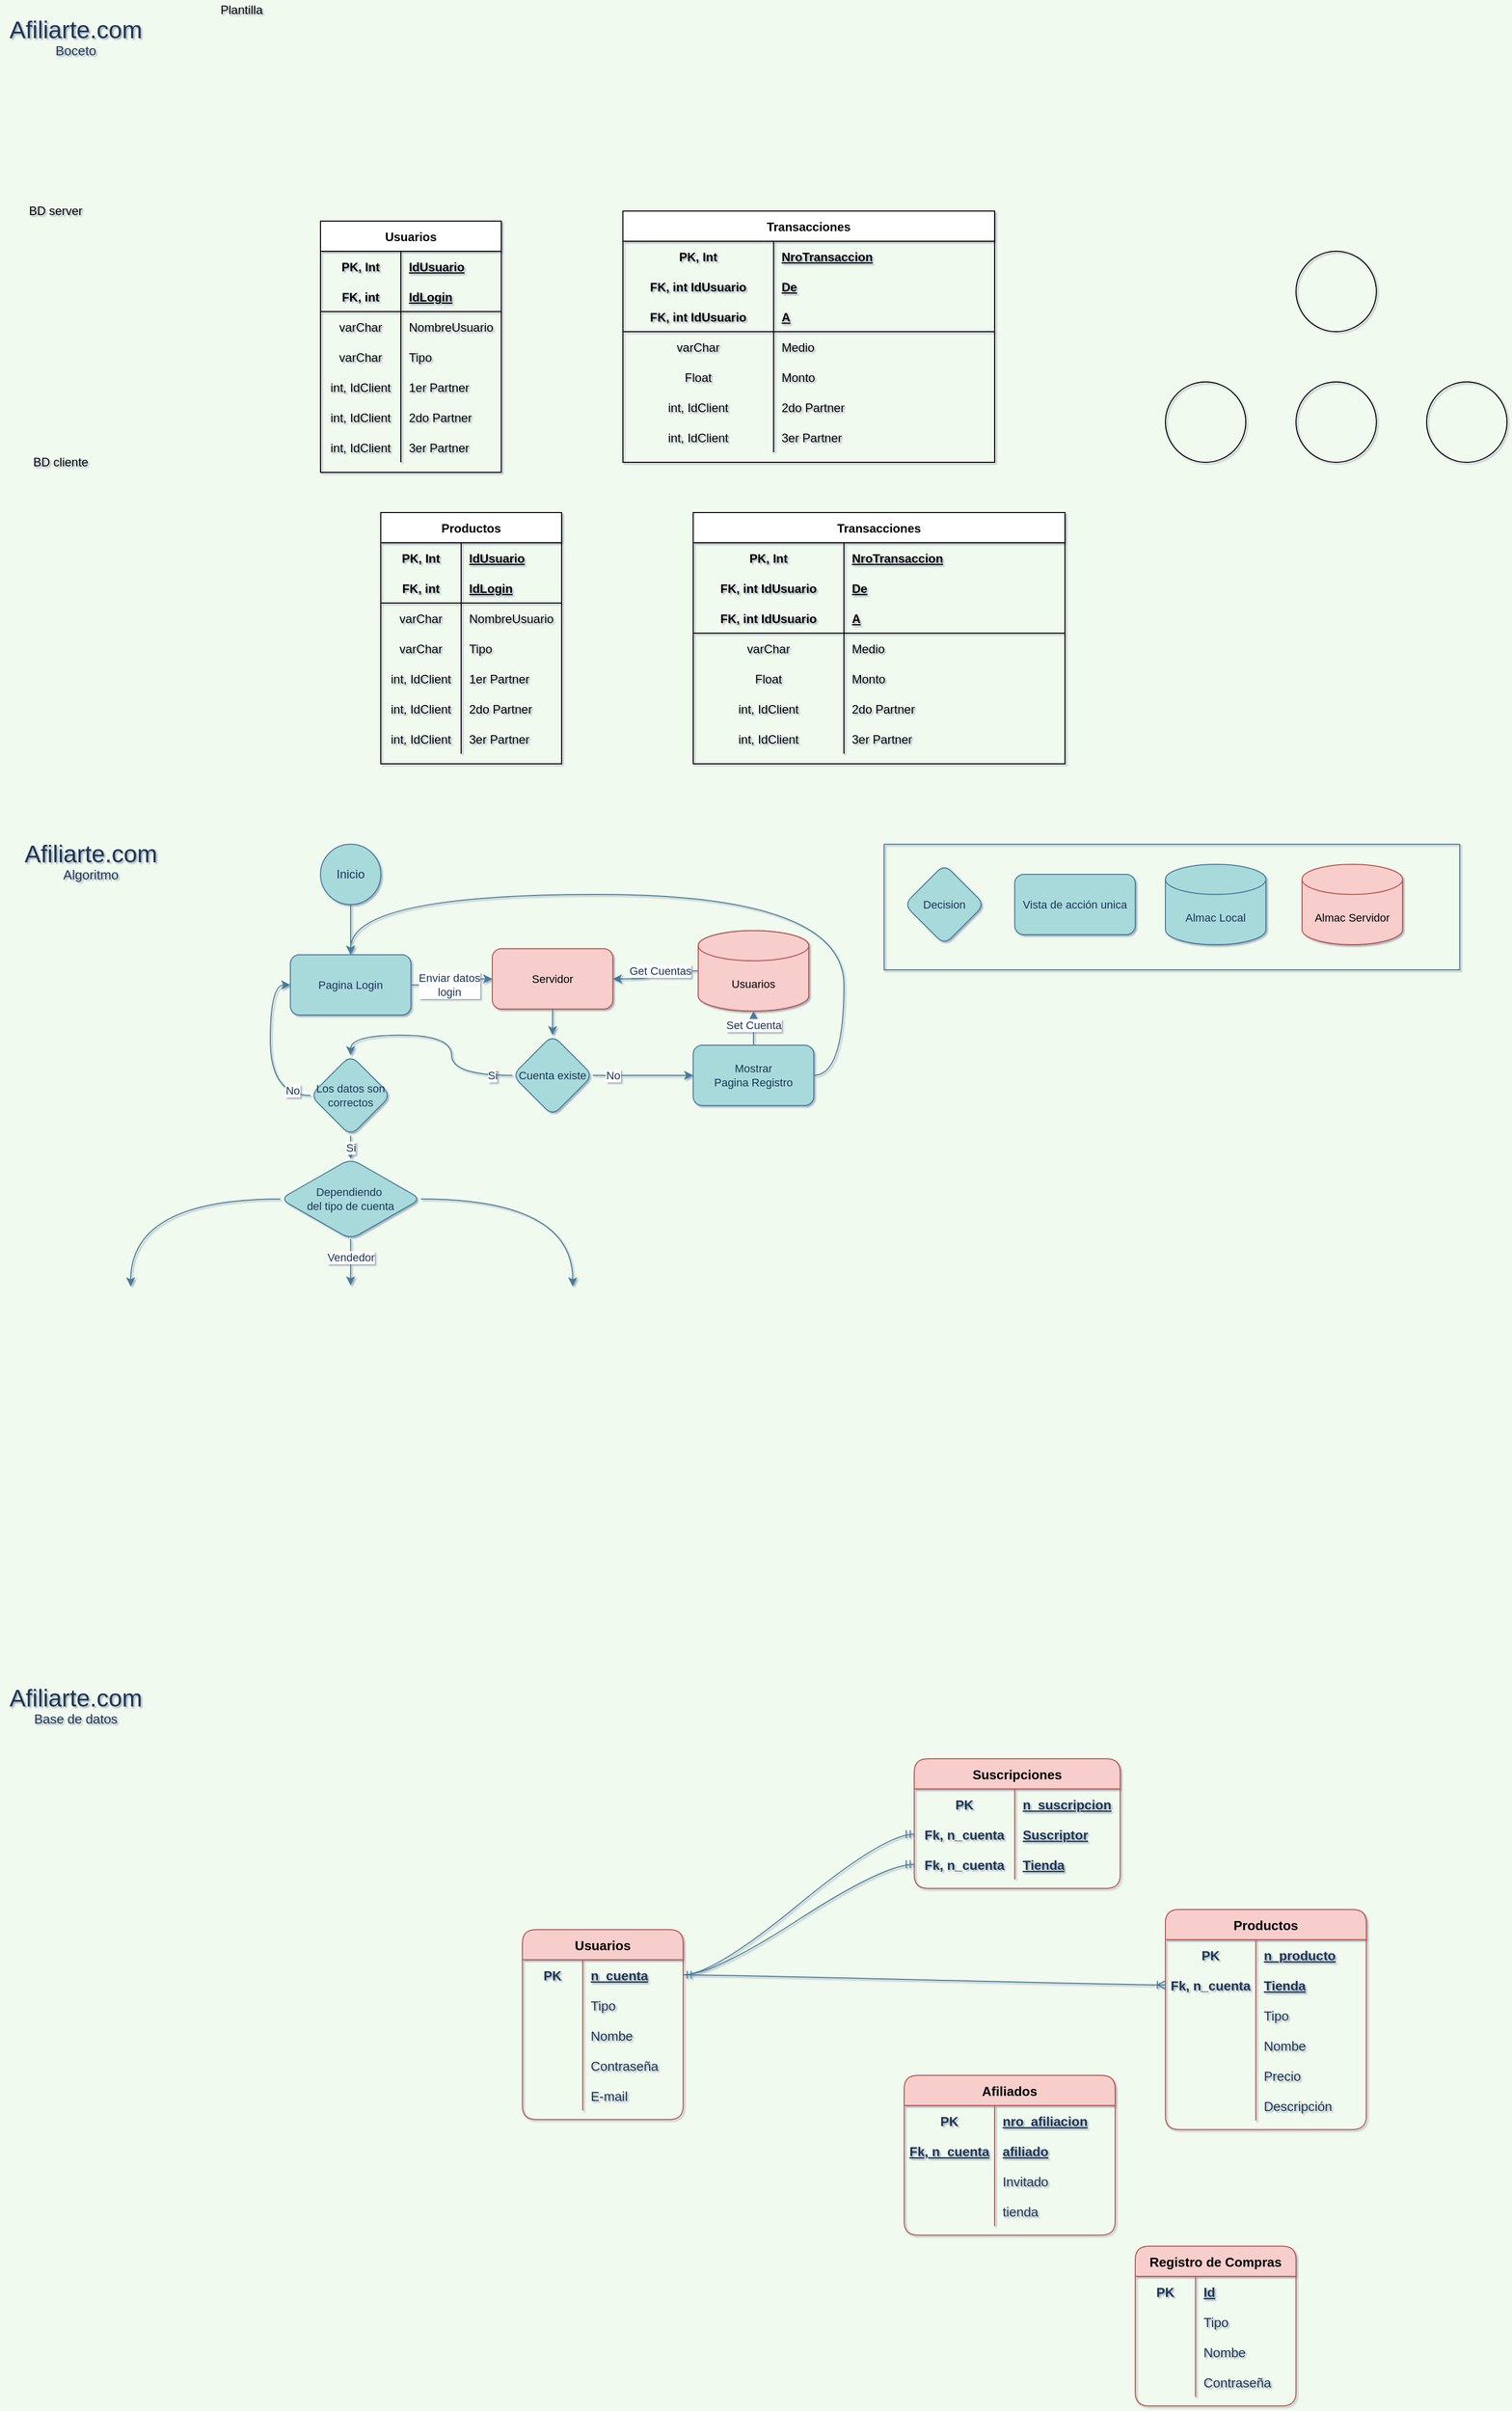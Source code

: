 <mxfile version="19.0.3" type="device"><diagram id="BlX71T62XzUumQlUJIqt" name="Diagrama General"><mxGraphModel dx="1304" dy="1489" grid="1" gridSize="10" guides="1" tooltips="1" connect="1" arrows="1" fold="1" page="1" pageScale="1" pageWidth="1169" pageHeight="827" background="#F1FAEE" math="0" shadow="1"><root><mxCell id="0"/><mxCell id="1" parent="0"/><mxCell id="23kRA0SoKZtKRfZHMwTv-3" value="" style="edgeStyle=orthogonalEdgeStyle;rounded=0;orthogonalLoop=1;jettySize=auto;html=1;curved=1;labelBackgroundColor=#F1FAEE;strokeColor=#457B9D;fontColor=#1D3557;" parent="1" source="23kRA0SoKZtKRfZHMwTv-1" target="23kRA0SoKZtKRfZHMwTv-137" edge="1"><mxGeometry relative="1" as="geometry"><mxPoint x="399" y="150" as="targetPoint"/></mxGeometry></mxCell><mxCell id="23kRA0SoKZtKRfZHMwTv-1" value="Inicio" style="ellipse;whiteSpace=wrap;html=1;fillColor=#A8DADC;strokeColor=#457B9D;fontColor=#1D3557;" parent="1" vertex="1"><mxGeometry x="369" y="30" width="60" height="60" as="geometry"/></mxCell><mxCell id="23kRA0SoKZtKRfZHMwTv-5" value="" style="edgeStyle=orthogonalEdgeStyle;rounded=0;orthogonalLoop=1;jettySize=auto;html=1;curved=1;labelBackgroundColor=#F1FAEE;strokeColor=#457B9D;fontColor=#1D3557;" parent="1" source="23kRA0SoKZtKRfZHMwTv-26" edge="1"><mxGeometry relative="1" as="geometry"><mxPoint x="180" y="470" as="targetPoint"/></mxGeometry></mxCell><mxCell id="23kRA0SoKZtKRfZHMwTv-57" value="Admin" style="edgeLabel;html=1;align=center;verticalAlign=middle;resizable=0;points=[];fontSize=11;fontFamily=Helvetica;fontColor=#1D3557;" parent="23kRA0SoKZtKRfZHMwTv-5" vertex="1" connectable="0"><mxGeometry x="-0.114" y="8" relative="1" as="geometry"><mxPoint x="131" y="-8" as="offset"/></mxGeometry></mxCell><mxCell id="23kRA0SoKZtKRfZHMwTv-8" value="" style="edgeStyle=orthogonalEdgeStyle;rounded=0;orthogonalLoop=1;jettySize=auto;html=1;curved=1;labelBackgroundColor=#F1FAEE;strokeColor=#457B9D;fontColor=#1D3557;" parent="1" source="23kRA0SoKZtKRfZHMwTv-26" edge="1"><mxGeometry relative="1" as="geometry"><mxPoint x="399" y="469" as="targetPoint"/></mxGeometry></mxCell><mxCell id="23kRA0SoKZtKRfZHMwTv-56" value="Vendedor" style="edgeLabel;html=1;align=center;verticalAlign=middle;resizable=0;points=[];fontSize=11;fontFamily=Helvetica;fontColor=#1D3557;" parent="23kRA0SoKZtKRfZHMwTv-8" vertex="1" connectable="0"><mxGeometry x="-0.247" relative="1" as="geometry"><mxPoint as="offset"/></mxGeometry></mxCell><mxCell id="23kRA0SoKZtKRfZHMwTv-9" style="edgeStyle=orthogonalEdgeStyle;rounded=0;orthogonalLoop=1;jettySize=auto;html=1;curved=1;labelBackgroundColor=#F1FAEE;strokeColor=#457B9D;fontColor=#1D3557;" parent="1" source="23kRA0SoKZtKRfZHMwTv-26" edge="1"><mxGeometry relative="1" as="geometry"><mxPoint x="620" y="470" as="targetPoint"/></mxGeometry></mxCell><mxCell id="23kRA0SoKZtKRfZHMwTv-55" value="Cliente" style="edgeLabel;html=1;align=center;verticalAlign=middle;resizable=0;points=[];fontSize=11;fontFamily=Helvetica;fontColor=#1D3557;" parent="23kRA0SoKZtKRfZHMwTv-9" vertex="1" connectable="0"><mxGeometry x="-0.164" y="-6" relative="1" as="geometry"><mxPoint x="-173" y="-5" as="offset"/></mxGeometry></mxCell><mxCell id="23kRA0SoKZtKRfZHMwTv-140" style="edgeStyle=orthogonalEdgeStyle;shape=connector;curved=1;rounded=1;sketch=0;orthogonalLoop=1;jettySize=auto;html=1;labelBackgroundColor=default;fontFamily=Helvetica;fontSize=11;fontColor=#1D3557;startArrow=none;startFill=0;endArrow=classic;strokeColor=#457B9D;fillColor=#A8DADC;" parent="1" edge="1"><mxGeometry relative="1" as="geometry"><mxPoint x="705" y="559.0" as="sourcePoint"/></mxGeometry></mxCell><mxCell id="23kRA0SoKZtKRfZHMwTv-26" value="Dependiendo&amp;nbsp;&lt;br&gt;del tipo de cuenta" style="rhombus;whiteSpace=wrap;html=1;rounded=1;sketch=0;fontFamily=Helvetica;fontSize=11;fontColor=#1D3557;strokeColor=#457B9D;fillColor=#A8DADC;" parent="1" vertex="1"><mxGeometry x="329" y="343" width="140" height="80" as="geometry"/></mxCell><mxCell id="23kRA0SoKZtKRfZHMwTv-156" style="edgeStyle=orthogonalEdgeStyle;shape=connector;curved=1;rounded=1;sketch=0;orthogonalLoop=1;jettySize=auto;html=1;labelBackgroundColor=default;fontFamily=Helvetica;fontSize=11;fontColor=#1D3557;startArrow=none;startFill=0;endArrow=classic;strokeColor=#457B9D;fillColor=#A8DADC;" parent="1" source="23kRA0SoKZtKRfZHMwTv-37" target="23kRA0SoKZtKRfZHMwTv-151" edge="1"><mxGeometry relative="1" as="geometry"/></mxCell><mxCell id="23kRA0SoKZtKRfZHMwTv-157" value="Get Cuentas" style="edgeLabel;html=1;align=center;verticalAlign=middle;resizable=0;points=[];fontSize=11;fontFamily=Helvetica;fontColor=#1D3557;" parent="23kRA0SoKZtKRfZHMwTv-156" vertex="1" connectable="0"><mxGeometry x="-0.286" y="-1" relative="1" as="geometry"><mxPoint x="-5" y="1" as="offset"/></mxGeometry></mxCell><mxCell id="23kRA0SoKZtKRfZHMwTv-37" value="Usuarios" style="shape=cylinder3;whiteSpace=wrap;html=1;boundedLbl=1;backgroundOutline=1;size=15;rounded=0;sketch=0;fontFamily=Helvetica;fontSize=11;fontColor=#1D3557;strokeColor=#457B9D;fillColor=#A8DADC;" parent="1" vertex="1"><mxGeometry x="745" y="116" width="110" height="80" as="geometry"/></mxCell><mxCell id="23kRA0SoKZtKRfZHMwTv-96" value="&lt;font style=&quot;font-size: 24px;&quot;&gt;Afiliarte.com&lt;/font&gt;" style="text;html=1;align=center;verticalAlign=middle;resizable=0;points=[];autosize=1;strokeColor=none;fillColor=none;fontSize=11;fontFamily=Helvetica;fontColor=#1D3557;" parent="1" vertex="1"><mxGeometry x="65" y="30" width="150" height="20" as="geometry"/></mxCell><mxCell id="23kRA0SoKZtKRfZHMwTv-154" style="edgeStyle=orthogonalEdgeStyle;shape=connector;curved=1;rounded=1;sketch=0;orthogonalLoop=1;jettySize=auto;html=1;labelBackgroundColor=default;fontFamily=Helvetica;fontSize=11;fontColor=#1D3557;startArrow=none;startFill=0;endArrow=classic;strokeColor=#457B9D;fillColor=#A8DADC;" parent="1" source="23kRA0SoKZtKRfZHMwTv-137" target="23kRA0SoKZtKRfZHMwTv-151" edge="1"><mxGeometry relative="1" as="geometry"/></mxCell><mxCell id="23kRA0SoKZtKRfZHMwTv-155" value="Enviar datos &lt;br&gt;login" style="edgeLabel;html=1;align=center;verticalAlign=middle;resizable=0;points=[];fontSize=11;fontFamily=Helvetica;fontColor=#1D3557;" parent="23kRA0SoKZtKRfZHMwTv-154" vertex="1" connectable="0"><mxGeometry x="-0.125" relative="1" as="geometry"><mxPoint as="offset"/></mxGeometry></mxCell><mxCell id="23kRA0SoKZtKRfZHMwTv-137" value="Pagina Login" style="rounded=1;whiteSpace=wrap;html=1;shadow=0;glass=0;sketch=0;fontFamily=Helvetica;fontSize=11;fontColor=#1D3557;strokeColor=#457B9D;fillColor=#A8DADC;" parent="1" vertex="1"><mxGeometry x="339" y="140" width="120" height="60" as="geometry"/></mxCell><mxCell id="23kRA0SoKZtKRfZHMwTv-159" value="" style="edgeStyle=orthogonalEdgeStyle;shape=connector;curved=1;rounded=1;sketch=0;orthogonalLoop=1;jettySize=auto;html=1;labelBackgroundColor=default;fontFamily=Helvetica;fontSize=11;fontColor=#1D3557;startArrow=none;startFill=0;endArrow=classic;strokeColor=#457B9D;fillColor=#A8DADC;" parent="1" source="23kRA0SoKZtKRfZHMwTv-151" target="23kRA0SoKZtKRfZHMwTv-158" edge="1"><mxGeometry relative="1" as="geometry"/></mxCell><mxCell id="23kRA0SoKZtKRfZHMwTv-151" value="Servidor" style="rounded=1;whiteSpace=wrap;html=1;shadow=0;glass=0;sketch=0;fontFamily=Helvetica;fontSize=11;strokeColor=#b85450;fillColor=#f8cecc;" parent="1" vertex="1"><mxGeometry x="540" y="134" width="120" height="60" as="geometry"/></mxCell><mxCell id="23kRA0SoKZtKRfZHMwTv-165" value="" style="edgeStyle=orthogonalEdgeStyle;shape=connector;curved=1;rounded=1;sketch=0;orthogonalLoop=1;jettySize=auto;html=1;labelBackgroundColor=default;fontFamily=Helvetica;fontSize=11;fontColor=#1D3557;startArrow=none;startFill=0;endArrow=classic;strokeColor=#457B9D;fillColor=#A8DADC;entryX=0.5;entryY=0;entryDx=0;entryDy=0;" parent="1" source="23kRA0SoKZtKRfZHMwTv-158" target="23kRA0SoKZtKRfZHMwTv-164" edge="1"><mxGeometry relative="1" as="geometry"/></mxCell><mxCell id="23kRA0SoKZtKRfZHMwTv-167" value="Si" style="edgeLabel;html=1;align=center;verticalAlign=middle;resizable=0;points=[];fontSize=11;fontFamily=Helvetica;fontColor=#1D3557;" parent="23kRA0SoKZtKRfZHMwTv-165" vertex="1" connectable="0"><mxGeometry x="0.341" y="1" relative="1" as="geometry"><mxPoint x="88" y="39" as="offset"/></mxGeometry></mxCell><mxCell id="23kRA0SoKZtKRfZHMwTv-172" value="" style="edgeStyle=orthogonalEdgeStyle;shape=connector;curved=1;rounded=1;sketch=0;orthogonalLoop=1;jettySize=auto;html=1;labelBackgroundColor=default;fontFamily=Helvetica;fontSize=11;fontColor=#1D3557;startArrow=none;startFill=0;endArrow=classic;strokeColor=#457B9D;fillColor=#A8DADC;" parent="1" source="23kRA0SoKZtKRfZHMwTv-158" target="23kRA0SoKZtKRfZHMwTv-171" edge="1"><mxGeometry relative="1" as="geometry"/></mxCell><mxCell id="23kRA0SoKZtKRfZHMwTv-204" value="No" style="edgeLabel;html=1;align=center;verticalAlign=middle;resizable=0;points=[];fontSize=11;fontFamily=Helvetica;fontColor=#1D3557;" parent="23kRA0SoKZtKRfZHMwTv-172" vertex="1" connectable="0"><mxGeometry x="-0.824" y="-1" relative="1" as="geometry"><mxPoint x="11" y="-1" as="offset"/></mxGeometry></mxCell><mxCell id="23kRA0SoKZtKRfZHMwTv-158" value="Cuenta existe" style="rhombus;whiteSpace=wrap;html=1;fontSize=11;fillColor=#A8DADC;strokeColor=#457B9D;fontColor=#1D3557;rounded=1;shadow=0;glass=0;sketch=0;" parent="1" vertex="1"><mxGeometry x="560" y="220" width="80" height="80" as="geometry"/></mxCell><mxCell id="23kRA0SoKZtKRfZHMwTv-168" style="edgeStyle=orthogonalEdgeStyle;shape=connector;curved=1;rounded=1;sketch=0;orthogonalLoop=1;jettySize=auto;html=1;entryX=0;entryY=0.5;entryDx=0;entryDy=0;labelBackgroundColor=default;fontFamily=Helvetica;fontSize=11;fontColor=#1D3557;startArrow=none;startFill=0;endArrow=classic;strokeColor=#457B9D;fillColor=#A8DADC;exitX=0;exitY=0.5;exitDx=0;exitDy=0;" parent="1" source="23kRA0SoKZtKRfZHMwTv-164" target="23kRA0SoKZtKRfZHMwTv-137" edge="1"><mxGeometry relative="1" as="geometry"/></mxCell><mxCell id="23kRA0SoKZtKRfZHMwTv-169" value="No" style="edgeLabel;html=1;align=center;verticalAlign=middle;resizable=0;points=[];fontSize=11;fontFamily=Helvetica;fontColor=#1D3557;" parent="23kRA0SoKZtKRfZHMwTv-168" vertex="1" connectable="0"><mxGeometry x="-0.79" y="-5" relative="1" as="geometry"><mxPoint as="offset"/></mxGeometry></mxCell><mxCell id="23kRA0SoKZtKRfZHMwTv-170" value="Si" style="edgeStyle=orthogonalEdgeStyle;shape=connector;curved=1;rounded=1;sketch=0;orthogonalLoop=1;jettySize=auto;html=1;entryX=0.5;entryY=0;entryDx=0;entryDy=0;labelBackgroundColor=default;fontFamily=Helvetica;fontSize=11;fontColor=#1D3557;startArrow=none;startFill=0;endArrow=classic;strokeColor=#457B9D;fillColor=#A8DADC;" parent="1" source="23kRA0SoKZtKRfZHMwTv-164" target="23kRA0SoKZtKRfZHMwTv-26" edge="1"><mxGeometry relative="1" as="geometry"/></mxCell><mxCell id="23kRA0SoKZtKRfZHMwTv-164" value="Los datos son correctos" style="rhombus;whiteSpace=wrap;html=1;fontSize=11;fillColor=#A8DADC;strokeColor=#457B9D;fontColor=#1D3557;rounded=1;shadow=0;glass=0;sketch=0;" parent="1" vertex="1"><mxGeometry x="359" y="240" width="80" height="80" as="geometry"/></mxCell><mxCell id="23kRA0SoKZtKRfZHMwTv-173" style="edgeStyle=orthogonalEdgeStyle;shape=connector;curved=1;rounded=1;sketch=0;orthogonalLoop=1;jettySize=auto;html=1;labelBackgroundColor=default;fontFamily=Helvetica;fontSize=11;fontColor=#1D3557;startArrow=none;startFill=0;endArrow=classic;strokeColor=#457B9D;fillColor=#A8DADC;" parent="1" source="23kRA0SoKZtKRfZHMwTv-171" target="23kRA0SoKZtKRfZHMwTv-37" edge="1"><mxGeometry relative="1" as="geometry"/></mxCell><mxCell id="23kRA0SoKZtKRfZHMwTv-174" value="Set Cuenta" style="edgeLabel;html=1;align=center;verticalAlign=middle;resizable=0;points=[];fontSize=11;fontFamily=Helvetica;fontColor=#1D3557;" parent="23kRA0SoKZtKRfZHMwTv-173" vertex="1" connectable="0"><mxGeometry x="-0.141" relative="1" as="geometry"><mxPoint as="offset"/></mxGeometry></mxCell><mxCell id="23kRA0SoKZtKRfZHMwTv-185" style="edgeStyle=orthogonalEdgeStyle;shape=connector;curved=1;rounded=1;sketch=0;orthogonalLoop=1;jettySize=auto;html=1;entryX=0.5;entryY=0;entryDx=0;entryDy=0;labelBackgroundColor=default;fontFamily=Helvetica;fontSize=11;fontColor=#1D3557;startArrow=none;startFill=0;endArrow=classic;strokeColor=#457B9D;fillColor=#A8DADC;exitX=1;exitY=0.5;exitDx=0;exitDy=0;" parent="1" source="23kRA0SoKZtKRfZHMwTv-171" target="23kRA0SoKZtKRfZHMwTv-137" edge="1"><mxGeometry relative="1" as="geometry"><Array as="points"><mxPoint x="890" y="260"/><mxPoint x="890" y="80"/><mxPoint x="399" y="80"/></Array></mxGeometry></mxCell><mxCell id="23kRA0SoKZtKRfZHMwTv-171" value="Mostrar&lt;br&gt;Pagina Registro" style="whiteSpace=wrap;html=1;fontSize=11;fillColor=#A8DADC;strokeColor=#457B9D;fontColor=#1D3557;rounded=1;shadow=0;glass=0;sketch=0;" parent="1" vertex="1"><mxGeometry x="740" y="230" width="120" height="60" as="geometry"/></mxCell><mxCell id="23kRA0SoKZtKRfZHMwTv-243" value="&lt;font style=&quot;font-size: 13px;&quot;&gt;Algoritmo&lt;/font&gt;" style="text;html=1;align=center;verticalAlign=middle;resizable=0;points=[];autosize=1;strokeColor=none;fillColor=none;fontSize=13;fontFamily=Helvetica;fontColor=#1D3557;" parent="1" vertex="1"><mxGeometry x="105" y="50" width="70" height="20" as="geometry"/></mxCell><mxCell id="23kRA0SoKZtKRfZHMwTv-246" value="Usuarios" style="shape=cylinder3;whiteSpace=wrap;html=1;boundedLbl=1;backgroundOutline=1;size=15;rounded=0;sketch=0;fontFamily=Helvetica;fontSize=11;strokeColor=#b85450;fillColor=#f8cecc;" parent="1" vertex="1"><mxGeometry x="745" y="116" width="110" height="80" as="geometry"/></mxCell><mxCell id="23kRA0SoKZtKRfZHMwTv-257" value="" style="swimlane;startSize=0;rounded=1;shadow=0;glass=0;sketch=0;fontFamily=Helvetica;fontSize=13;fontColor=#1D3557;strokeColor=#457B9D;fillColor=none;" parent="1" vertex="1"><mxGeometry x="930" y="30" width="573" height="125" as="geometry"/></mxCell><mxCell id="23kRA0SoKZtKRfZHMwTv-259" value="Almac Servidor" style="shape=cylinder3;whiteSpace=wrap;html=1;boundedLbl=1;backgroundOutline=1;size=15;rounded=0;sketch=0;fontFamily=Helvetica;fontSize=11;strokeColor=#b85450;fillColor=#f8cecc;" parent="23kRA0SoKZtKRfZHMwTv-257" vertex="1"><mxGeometry x="416" y="20" width="100" height="80" as="geometry"/></mxCell><mxCell id="23kRA0SoKZtKRfZHMwTv-260" value="Decision" style="rhombus;whiteSpace=wrap;html=1;rounded=1;shadow=0;glass=0;sketch=0;fontFamily=Helvetica;fontSize=11;fontColor=#1D3557;strokeColor=#457B9D;fillColor=#A8DADC;" parent="23kRA0SoKZtKRfZHMwTv-257" vertex="1"><mxGeometry x="20" y="20" width="80" height="80" as="geometry"/></mxCell><mxCell id="23kRA0SoKZtKRfZHMwTv-261" value="Vista de acción unica" style="rounded=1;whiteSpace=wrap;html=1;shadow=0;glass=0;sketch=0;fontFamily=Helvetica;fontSize=11;fontColor=#1D3557;strokeColor=#457B9D;fillColor=#A8DADC;" parent="23kRA0SoKZtKRfZHMwTv-257" vertex="1"><mxGeometry x="130" y="30" width="120" height="60" as="geometry"/></mxCell><mxCell id="23kRA0SoKZtKRfZHMwTv-264" value="Almac Local" style="shape=cylinder3;whiteSpace=wrap;html=1;boundedLbl=1;backgroundOutline=1;size=15;rounded=0;sketch=0;fontFamily=Helvetica;fontSize=11;fontColor=#1D3557;strokeColor=#457B9D;fillColor=#A8DADC;" parent="23kRA0SoKZtKRfZHMwTv-257" vertex="1"><mxGeometry x="280" y="20" width="100" height="80" as="geometry"/></mxCell><mxCell id="23kRA0SoKZtKRfZHMwTv-295" value="Usuarios" style="shape=table;startSize=30;container=1;collapsible=1;childLayout=tableLayout;fixedRows=1;rowLines=0;fontStyle=1;align=center;resizeLast=1;rounded=1;shadow=0;glass=0;sketch=0;fontFamily=Helvetica;fontSize=13;strokeColor=#b85450;fillColor=#f8cecc;" parent="1" vertex="1"><mxGeometry x="570" y="1110" width="160" height="189" as="geometry"/></mxCell><mxCell id="23kRA0SoKZtKRfZHMwTv-296" value="" style="shape=tableRow;horizontal=0;startSize=0;swimlaneHead=0;swimlaneBody=0;fillColor=none;collapsible=0;dropTarget=0;points=[[0,0.5],[1,0.5]];portConstraint=eastwest;top=0;left=0;right=0;bottom=0;rounded=1;shadow=0;glass=0;sketch=0;fontFamily=Helvetica;fontSize=13;fontColor=#1D3557;strokeColor=#457B9D;" parent="23kRA0SoKZtKRfZHMwTv-295" vertex="1"><mxGeometry y="30" width="160" height="30" as="geometry"/></mxCell><mxCell id="23kRA0SoKZtKRfZHMwTv-297" value="PK" style="shape=partialRectangle;connectable=0;fillColor=none;top=0;left=0;bottom=0;right=0;fontStyle=1;overflow=hidden;rounded=1;shadow=0;glass=0;sketch=0;fontFamily=Helvetica;fontSize=13;fontColor=#1D3557;strokeColor=#457B9D;" parent="23kRA0SoKZtKRfZHMwTv-296" vertex="1"><mxGeometry width="60" height="30" as="geometry"><mxRectangle width="60" height="30" as="alternateBounds"/></mxGeometry></mxCell><mxCell id="23kRA0SoKZtKRfZHMwTv-298" value="n_cuenta" style="shape=partialRectangle;connectable=0;fillColor=none;top=0;left=0;bottom=0;right=0;align=left;spacingLeft=6;fontStyle=5;overflow=hidden;rounded=1;shadow=0;glass=0;sketch=0;fontFamily=Helvetica;fontSize=13;fontColor=#1D3557;strokeColor=#457B9D;" parent="23kRA0SoKZtKRfZHMwTv-296" vertex="1"><mxGeometry x="60" width="100" height="30" as="geometry"><mxRectangle width="100" height="30" as="alternateBounds"/></mxGeometry></mxCell><mxCell id="23kRA0SoKZtKRfZHMwTv-302" value="" style="shape=tableRow;horizontal=0;startSize=0;swimlaneHead=0;swimlaneBody=0;fillColor=none;collapsible=0;dropTarget=0;points=[[0,0.5],[1,0.5]];portConstraint=eastwest;top=0;left=0;right=0;bottom=0;rounded=1;shadow=0;glass=0;sketch=0;fontFamily=Helvetica;fontSize=13;fontColor=#1D3557;strokeColor=#457B9D;" parent="23kRA0SoKZtKRfZHMwTv-295" vertex="1"><mxGeometry y="60" width="160" height="30" as="geometry"/></mxCell><mxCell id="23kRA0SoKZtKRfZHMwTv-303" value="" style="shape=partialRectangle;connectable=0;fillColor=none;top=0;left=0;bottom=0;right=0;editable=1;overflow=hidden;rounded=1;shadow=0;glass=0;sketch=0;fontFamily=Helvetica;fontSize=13;fontColor=#1D3557;strokeColor=#457B9D;" parent="23kRA0SoKZtKRfZHMwTv-302" vertex="1"><mxGeometry width="60" height="30" as="geometry"><mxRectangle width="60" height="30" as="alternateBounds"/></mxGeometry></mxCell><mxCell id="23kRA0SoKZtKRfZHMwTv-304" value="Tipo" style="shape=partialRectangle;connectable=0;fillColor=none;top=0;left=0;bottom=0;right=0;align=left;spacingLeft=6;overflow=hidden;rounded=1;shadow=0;glass=0;sketch=0;fontFamily=Helvetica;fontSize=13;fontColor=#1D3557;strokeColor=#457B9D;" parent="23kRA0SoKZtKRfZHMwTv-302" vertex="1"><mxGeometry x="60" width="100" height="30" as="geometry"><mxRectangle width="100" height="30" as="alternateBounds"/></mxGeometry></mxCell><mxCell id="23kRA0SoKZtKRfZHMwTv-305" value="" style="shape=tableRow;horizontal=0;startSize=0;swimlaneHead=0;swimlaneBody=0;fillColor=none;collapsible=0;dropTarget=0;points=[[0,0.5],[1,0.5]];portConstraint=eastwest;top=0;left=0;right=0;bottom=0;rounded=1;shadow=0;glass=0;sketch=0;fontFamily=Helvetica;fontSize=13;fontColor=#1D3557;strokeColor=#457B9D;" parent="23kRA0SoKZtKRfZHMwTv-295" vertex="1"><mxGeometry y="90" width="160" height="30" as="geometry"/></mxCell><mxCell id="23kRA0SoKZtKRfZHMwTv-306" value="" style="shape=partialRectangle;connectable=0;fillColor=none;top=0;left=0;bottom=0;right=0;editable=1;overflow=hidden;rounded=1;shadow=0;glass=0;sketch=0;fontFamily=Helvetica;fontSize=13;fontColor=#1D3557;strokeColor=#457B9D;" parent="23kRA0SoKZtKRfZHMwTv-305" vertex="1"><mxGeometry width="60" height="30" as="geometry"><mxRectangle width="60" height="30" as="alternateBounds"/></mxGeometry></mxCell><mxCell id="23kRA0SoKZtKRfZHMwTv-307" value="Nombe" style="shape=partialRectangle;connectable=0;fillColor=none;top=0;left=0;bottom=0;right=0;align=left;spacingLeft=6;overflow=hidden;rounded=1;shadow=0;glass=0;sketch=0;fontFamily=Helvetica;fontSize=13;fontColor=#1D3557;strokeColor=#457B9D;" parent="23kRA0SoKZtKRfZHMwTv-305" vertex="1"><mxGeometry x="60" width="100" height="30" as="geometry"><mxRectangle width="100" height="30" as="alternateBounds"/></mxGeometry></mxCell><mxCell id="23kRA0SoKZtKRfZHMwTv-328" style="shape=tableRow;horizontal=0;startSize=0;swimlaneHead=0;swimlaneBody=0;fillColor=none;collapsible=0;dropTarget=0;points=[[0,0.5],[1,0.5]];portConstraint=eastwest;top=0;left=0;right=0;bottom=0;rounded=1;shadow=0;glass=0;sketch=0;fontFamily=Helvetica;fontSize=13;fontColor=#1D3557;strokeColor=#457B9D;" parent="23kRA0SoKZtKRfZHMwTv-295" vertex="1"><mxGeometry y="120" width="160" height="30" as="geometry"/></mxCell><mxCell id="23kRA0SoKZtKRfZHMwTv-329" style="shape=partialRectangle;connectable=0;fillColor=none;top=0;left=0;bottom=0;right=0;editable=1;overflow=hidden;rounded=1;shadow=0;glass=0;sketch=0;fontFamily=Helvetica;fontSize=13;fontColor=#1D3557;strokeColor=#457B9D;" parent="23kRA0SoKZtKRfZHMwTv-328" vertex="1"><mxGeometry width="60" height="30" as="geometry"><mxRectangle width="60" height="30" as="alternateBounds"/></mxGeometry></mxCell><mxCell id="23kRA0SoKZtKRfZHMwTv-330" value="Contraseña" style="shape=partialRectangle;connectable=0;fillColor=none;top=0;left=0;bottom=0;right=0;align=left;spacingLeft=6;overflow=hidden;rounded=1;shadow=0;glass=0;sketch=0;fontFamily=Helvetica;fontSize=13;fontColor=#1D3557;strokeColor=#457B9D;" parent="23kRA0SoKZtKRfZHMwTv-328" vertex="1"><mxGeometry x="60" width="100" height="30" as="geometry"><mxRectangle width="100" height="30" as="alternateBounds"/></mxGeometry></mxCell><mxCell id="23kRA0SoKZtKRfZHMwTv-395" style="shape=tableRow;horizontal=0;startSize=0;swimlaneHead=0;swimlaneBody=0;fillColor=none;collapsible=0;dropTarget=0;points=[[0,0.5],[1,0.5]];portConstraint=eastwest;top=0;left=0;right=0;bottom=0;rounded=1;shadow=0;glass=0;sketch=0;fontFamily=Helvetica;fontSize=13;fontColor=#1D3557;strokeColor=#457B9D;" parent="23kRA0SoKZtKRfZHMwTv-295" vertex="1"><mxGeometry y="150" width="160" height="30" as="geometry"/></mxCell><mxCell id="23kRA0SoKZtKRfZHMwTv-396" style="shape=partialRectangle;connectable=0;fillColor=none;top=0;left=0;bottom=0;right=0;editable=1;overflow=hidden;rounded=1;shadow=0;glass=0;sketch=0;fontFamily=Helvetica;fontSize=13;fontColor=#1D3557;strokeColor=#457B9D;" parent="23kRA0SoKZtKRfZHMwTv-395" vertex="1"><mxGeometry width="60" height="30" as="geometry"><mxRectangle width="60" height="30" as="alternateBounds"/></mxGeometry></mxCell><mxCell id="23kRA0SoKZtKRfZHMwTv-397" value="E-mail" style="shape=partialRectangle;connectable=0;fillColor=none;top=0;left=0;bottom=0;right=0;align=left;spacingLeft=6;overflow=hidden;rounded=1;shadow=0;glass=0;sketch=0;fontFamily=Helvetica;fontSize=13;fontColor=#1D3557;strokeColor=#457B9D;" parent="23kRA0SoKZtKRfZHMwTv-395" vertex="1"><mxGeometry x="60" width="100" height="30" as="geometry"><mxRectangle width="100" height="30" as="alternateBounds"/></mxGeometry></mxCell><mxCell id="23kRA0SoKZtKRfZHMwTv-331" value="Productos" style="shape=table;startSize=30;container=1;collapsible=1;childLayout=tableLayout;fixedRows=1;rowLines=0;fontStyle=1;align=center;resizeLast=1;rounded=1;shadow=0;glass=0;sketch=0;fontFamily=Helvetica;fontSize=13;strokeColor=#b85450;fillColor=#f8cecc;" parent="1" vertex="1"><mxGeometry x="1210" y="1090" width="200" height="219" as="geometry"><mxRectangle x="1210" y="960" width="90" height="30" as="alternateBounds"/></mxGeometry></mxCell><mxCell id="23kRA0SoKZtKRfZHMwTv-332" value="" style="shape=tableRow;horizontal=0;startSize=0;swimlaneHead=0;swimlaneBody=0;fillColor=none;collapsible=0;dropTarget=0;points=[[0,0.5],[1,0.5]];portConstraint=eastwest;top=0;left=0;right=0;bottom=0;rounded=1;shadow=0;glass=0;sketch=0;fontFamily=Helvetica;fontSize=13;fontColor=#1D3557;strokeColor=#457B9D;" parent="23kRA0SoKZtKRfZHMwTv-331" vertex="1"><mxGeometry y="30" width="200" height="30" as="geometry"/></mxCell><mxCell id="23kRA0SoKZtKRfZHMwTv-333" value="PK" style="shape=partialRectangle;connectable=0;fillColor=none;top=0;left=0;bottom=0;right=0;fontStyle=1;overflow=hidden;rounded=1;shadow=0;glass=0;sketch=0;fontFamily=Helvetica;fontSize=13;fontColor=#1D3557;strokeColor=#457B9D;" parent="23kRA0SoKZtKRfZHMwTv-332" vertex="1"><mxGeometry width="90" height="30" as="geometry"><mxRectangle width="90" height="30" as="alternateBounds"/></mxGeometry></mxCell><mxCell id="23kRA0SoKZtKRfZHMwTv-334" value="n_producto" style="shape=partialRectangle;connectable=0;fillColor=none;top=0;left=0;bottom=0;right=0;align=left;spacingLeft=6;fontStyle=5;overflow=hidden;rounded=1;shadow=0;glass=0;sketch=0;fontFamily=Helvetica;fontSize=13;fontColor=#1D3557;strokeColor=#457B9D;" parent="23kRA0SoKZtKRfZHMwTv-332" vertex="1"><mxGeometry x="90" width="110" height="30" as="geometry"><mxRectangle width="110" height="30" as="alternateBounds"/></mxGeometry></mxCell><mxCell id="23kRA0SoKZtKRfZHMwTv-411" style="shape=tableRow;horizontal=0;startSize=0;swimlaneHead=0;swimlaneBody=0;fillColor=none;collapsible=0;dropTarget=0;points=[[0,0.5],[1,0.5]];portConstraint=eastwest;top=0;left=0;right=0;bottom=0;rounded=1;shadow=0;glass=0;sketch=0;fontFamily=Helvetica;fontSize=13;fontColor=#1D3557;strokeColor=#457B9D;" parent="23kRA0SoKZtKRfZHMwTv-331" vertex="1"><mxGeometry y="60" width="200" height="30" as="geometry"/></mxCell><mxCell id="23kRA0SoKZtKRfZHMwTv-412" value="Fk, n_cuenta" style="shape=partialRectangle;connectable=0;fillColor=none;top=0;left=0;bottom=0;right=0;fontStyle=1;overflow=hidden;rounded=1;shadow=0;glass=0;sketch=0;fontFamily=Helvetica;fontSize=13;fontColor=#1D3557;strokeColor=#457B9D;" parent="23kRA0SoKZtKRfZHMwTv-411" vertex="1"><mxGeometry width="90" height="30" as="geometry"><mxRectangle width="90" height="30" as="alternateBounds"/></mxGeometry></mxCell><mxCell id="23kRA0SoKZtKRfZHMwTv-413" value="Tienda" style="shape=partialRectangle;connectable=0;fillColor=none;top=0;left=0;bottom=0;right=0;align=left;spacingLeft=6;fontStyle=5;overflow=hidden;rounded=1;shadow=0;glass=0;sketch=0;fontFamily=Helvetica;fontSize=13;fontColor=#1D3557;strokeColor=#457B9D;" parent="23kRA0SoKZtKRfZHMwTv-411" vertex="1"><mxGeometry x="90" width="110" height="30" as="geometry"><mxRectangle width="110" height="30" as="alternateBounds"/></mxGeometry></mxCell><mxCell id="23kRA0SoKZtKRfZHMwTv-335" value="" style="shape=tableRow;horizontal=0;startSize=0;swimlaneHead=0;swimlaneBody=0;fillColor=none;collapsible=0;dropTarget=0;points=[[0,0.5],[1,0.5]];portConstraint=eastwest;top=0;left=0;right=0;bottom=0;rounded=1;shadow=0;glass=0;sketch=0;fontFamily=Helvetica;fontSize=13;fontColor=#1D3557;strokeColor=#457B9D;" parent="23kRA0SoKZtKRfZHMwTv-331" vertex="1"><mxGeometry y="90" width="200" height="30" as="geometry"/></mxCell><mxCell id="23kRA0SoKZtKRfZHMwTv-336" value="" style="shape=partialRectangle;connectable=0;fillColor=none;top=0;left=0;bottom=0;right=0;editable=1;overflow=hidden;rounded=1;shadow=0;glass=0;sketch=0;fontFamily=Helvetica;fontSize=13;fontColor=#1D3557;strokeColor=#457B9D;" parent="23kRA0SoKZtKRfZHMwTv-335" vertex="1"><mxGeometry width="90" height="30" as="geometry"><mxRectangle width="90" height="30" as="alternateBounds"/></mxGeometry></mxCell><mxCell id="23kRA0SoKZtKRfZHMwTv-337" value="Tipo" style="shape=partialRectangle;connectable=0;fillColor=none;top=0;left=0;bottom=0;right=0;align=left;spacingLeft=6;overflow=hidden;rounded=1;shadow=0;glass=0;sketch=0;fontFamily=Helvetica;fontSize=13;fontColor=#1D3557;strokeColor=#457B9D;" parent="23kRA0SoKZtKRfZHMwTv-335" vertex="1"><mxGeometry x="90" width="110" height="30" as="geometry"><mxRectangle width="110" height="30" as="alternateBounds"/></mxGeometry></mxCell><mxCell id="23kRA0SoKZtKRfZHMwTv-338" value="" style="shape=tableRow;horizontal=0;startSize=0;swimlaneHead=0;swimlaneBody=0;fillColor=none;collapsible=0;dropTarget=0;points=[[0,0.5],[1,0.5]];portConstraint=eastwest;top=0;left=0;right=0;bottom=0;rounded=1;shadow=0;glass=0;sketch=0;fontFamily=Helvetica;fontSize=13;fontColor=#1D3557;strokeColor=#457B9D;" parent="23kRA0SoKZtKRfZHMwTv-331" vertex="1"><mxGeometry y="120" width="200" height="30" as="geometry"/></mxCell><mxCell id="23kRA0SoKZtKRfZHMwTv-339" value="" style="shape=partialRectangle;connectable=0;fillColor=none;top=0;left=0;bottom=0;right=0;editable=1;overflow=hidden;rounded=1;shadow=0;glass=0;sketch=0;fontFamily=Helvetica;fontSize=13;fontColor=#1D3557;strokeColor=#457B9D;" parent="23kRA0SoKZtKRfZHMwTv-338" vertex="1"><mxGeometry width="90" height="30" as="geometry"><mxRectangle width="90" height="30" as="alternateBounds"/></mxGeometry></mxCell><mxCell id="23kRA0SoKZtKRfZHMwTv-340" value="Nombe" style="shape=partialRectangle;connectable=0;fillColor=none;top=0;left=0;bottom=0;right=0;align=left;spacingLeft=6;overflow=hidden;rounded=1;shadow=0;glass=0;sketch=0;fontFamily=Helvetica;fontSize=13;fontColor=#1D3557;strokeColor=#457B9D;" parent="23kRA0SoKZtKRfZHMwTv-338" vertex="1"><mxGeometry x="90" width="110" height="30" as="geometry"><mxRectangle width="110" height="30" as="alternateBounds"/></mxGeometry></mxCell><mxCell id="23kRA0SoKZtKRfZHMwTv-341" style="shape=tableRow;horizontal=0;startSize=0;swimlaneHead=0;swimlaneBody=0;fillColor=none;collapsible=0;dropTarget=0;points=[[0,0.5],[1,0.5]];portConstraint=eastwest;top=0;left=0;right=0;bottom=0;rounded=1;shadow=0;glass=0;sketch=0;fontFamily=Helvetica;fontSize=13;fontColor=#1D3557;strokeColor=#457B9D;" parent="23kRA0SoKZtKRfZHMwTv-331" vertex="1"><mxGeometry y="150" width="200" height="30" as="geometry"/></mxCell><mxCell id="23kRA0SoKZtKRfZHMwTv-342" style="shape=partialRectangle;connectable=0;fillColor=none;top=0;left=0;bottom=0;right=0;editable=1;overflow=hidden;rounded=1;shadow=0;glass=0;sketch=0;fontFamily=Helvetica;fontSize=13;fontColor=#1D3557;strokeColor=#457B9D;" parent="23kRA0SoKZtKRfZHMwTv-341" vertex="1"><mxGeometry width="90" height="30" as="geometry"><mxRectangle width="90" height="30" as="alternateBounds"/></mxGeometry></mxCell><mxCell id="23kRA0SoKZtKRfZHMwTv-343" value="Precio" style="shape=partialRectangle;connectable=0;fillColor=none;top=0;left=0;bottom=0;right=0;align=left;spacingLeft=6;overflow=hidden;rounded=1;shadow=0;glass=0;sketch=0;fontFamily=Helvetica;fontSize=13;fontColor=#1D3557;strokeColor=#457B9D;" parent="23kRA0SoKZtKRfZHMwTv-341" vertex="1"><mxGeometry x="90" width="110" height="30" as="geometry"><mxRectangle width="110" height="30" as="alternateBounds"/></mxGeometry></mxCell><mxCell id="23kRA0SoKZtKRfZHMwTv-404" style="shape=tableRow;horizontal=0;startSize=0;swimlaneHead=0;swimlaneBody=0;fillColor=none;collapsible=0;dropTarget=0;points=[[0,0.5],[1,0.5]];portConstraint=eastwest;top=0;left=0;right=0;bottom=0;rounded=1;shadow=0;glass=0;sketch=0;fontFamily=Helvetica;fontSize=13;fontColor=#1D3557;strokeColor=#457B9D;" parent="23kRA0SoKZtKRfZHMwTv-331" vertex="1"><mxGeometry y="180" width="200" height="30" as="geometry"/></mxCell><mxCell id="23kRA0SoKZtKRfZHMwTv-405" style="shape=partialRectangle;connectable=0;fillColor=none;top=0;left=0;bottom=0;right=0;editable=1;overflow=hidden;rounded=1;shadow=0;glass=0;sketch=0;fontFamily=Helvetica;fontSize=13;fontColor=#1D3557;strokeColor=#457B9D;" parent="23kRA0SoKZtKRfZHMwTv-404" vertex="1"><mxGeometry width="90" height="30" as="geometry"><mxRectangle width="90" height="30" as="alternateBounds"/></mxGeometry></mxCell><mxCell id="23kRA0SoKZtKRfZHMwTv-406" value="Descripción" style="shape=partialRectangle;connectable=0;fillColor=none;top=0;left=0;bottom=0;right=0;align=left;spacingLeft=6;overflow=hidden;rounded=1;shadow=0;glass=0;sketch=0;fontFamily=Helvetica;fontSize=13;fontColor=#1D3557;strokeColor=#457B9D;" parent="23kRA0SoKZtKRfZHMwTv-404" vertex="1"><mxGeometry x="90" width="110" height="30" as="geometry"><mxRectangle width="110" height="30" as="alternateBounds"/></mxGeometry></mxCell><mxCell id="23kRA0SoKZtKRfZHMwTv-344" value="Suscripciones" style="shape=table;startSize=30;container=1;collapsible=1;childLayout=tableLayout;fixedRows=1;rowLines=0;fontStyle=1;align=center;resizeLast=1;rounded=1;shadow=0;glass=0;sketch=0;fontFamily=Helvetica;fontSize=13;strokeColor=#b85450;fillColor=#f8cecc;" parent="1" vertex="1"><mxGeometry x="960" y="940" width="205" height="129" as="geometry"><mxRectangle x="1210" y="860" width="90" height="30" as="alternateBounds"/></mxGeometry></mxCell><mxCell id="23kRA0SoKZtKRfZHMwTv-345" value="" style="shape=tableRow;horizontal=0;startSize=0;swimlaneHead=0;swimlaneBody=0;fillColor=none;collapsible=0;dropTarget=0;points=[[0,0.5],[1,0.5]];portConstraint=eastwest;top=0;left=0;right=0;bottom=0;rounded=1;shadow=0;glass=0;sketch=0;fontFamily=Helvetica;fontSize=13;fontColor=#1D3557;strokeColor=#457B9D;" parent="23kRA0SoKZtKRfZHMwTv-344" vertex="1"><mxGeometry y="30" width="205" height="30" as="geometry"/></mxCell><mxCell id="23kRA0SoKZtKRfZHMwTv-346" value="PK" style="shape=partialRectangle;connectable=0;fillColor=none;top=0;left=0;bottom=0;right=0;fontStyle=1;overflow=hidden;rounded=1;shadow=0;glass=0;sketch=0;fontFamily=Helvetica;fontSize=13;fontColor=#1D3557;strokeColor=#457B9D;" parent="23kRA0SoKZtKRfZHMwTv-345" vertex="1"><mxGeometry width="100" height="30" as="geometry"><mxRectangle width="100" height="30" as="alternateBounds"/></mxGeometry></mxCell><mxCell id="23kRA0SoKZtKRfZHMwTv-347" value="n_suscripcion" style="shape=partialRectangle;connectable=0;fillColor=none;top=0;left=0;bottom=0;right=0;align=left;spacingLeft=6;fontStyle=5;overflow=hidden;rounded=1;shadow=0;glass=0;sketch=0;fontFamily=Helvetica;fontSize=13;fontColor=#1D3557;strokeColor=#457B9D;" parent="23kRA0SoKZtKRfZHMwTv-345" vertex="1"><mxGeometry x="100" width="105" height="30" as="geometry"><mxRectangle width="105" height="30" as="alternateBounds"/></mxGeometry></mxCell><mxCell id="23kRA0SoKZtKRfZHMwTv-383" style="shape=tableRow;horizontal=0;startSize=0;swimlaneHead=0;swimlaneBody=0;fillColor=none;collapsible=0;dropTarget=0;points=[[0,0.5],[1,0.5]];portConstraint=eastwest;top=0;left=0;right=0;bottom=0;rounded=1;shadow=0;glass=0;sketch=0;fontFamily=Helvetica;fontSize=13;fontColor=#1D3557;strokeColor=#457B9D;" parent="23kRA0SoKZtKRfZHMwTv-344" vertex="1"><mxGeometry y="60" width="205" height="30" as="geometry"/></mxCell><mxCell id="23kRA0SoKZtKRfZHMwTv-384" value="Fk, n_cuenta" style="shape=partialRectangle;connectable=0;fillColor=none;top=0;left=0;bottom=0;right=0;fontStyle=1;overflow=hidden;rounded=1;shadow=0;glass=0;sketch=0;fontFamily=Helvetica;fontSize=13;fontColor=#1D3557;strokeColor=#457B9D;" parent="23kRA0SoKZtKRfZHMwTv-383" vertex="1"><mxGeometry width="100" height="30" as="geometry"><mxRectangle width="100" height="30" as="alternateBounds"/></mxGeometry></mxCell><mxCell id="23kRA0SoKZtKRfZHMwTv-385" value="Suscriptor" style="shape=partialRectangle;connectable=0;fillColor=none;top=0;left=0;bottom=0;right=0;align=left;spacingLeft=6;fontStyle=5;overflow=hidden;rounded=1;shadow=0;glass=0;sketch=0;fontFamily=Helvetica;fontSize=13;fontColor=#1D3557;strokeColor=#457B9D;" parent="23kRA0SoKZtKRfZHMwTv-383" vertex="1"><mxGeometry x="100" width="105" height="30" as="geometry"><mxRectangle width="105" height="30" as="alternateBounds"/></mxGeometry></mxCell><mxCell id="23kRA0SoKZtKRfZHMwTv-389" style="shape=tableRow;horizontal=0;startSize=0;swimlaneHead=0;swimlaneBody=0;fillColor=none;collapsible=0;dropTarget=0;points=[[0,0.5],[1,0.5]];portConstraint=eastwest;top=0;left=0;right=0;bottom=0;rounded=1;shadow=0;glass=0;sketch=0;fontFamily=Helvetica;fontSize=13;fontColor=#1D3557;strokeColor=#457B9D;" parent="23kRA0SoKZtKRfZHMwTv-344" vertex="1"><mxGeometry y="90" width="205" height="30" as="geometry"/></mxCell><mxCell id="23kRA0SoKZtKRfZHMwTv-390" value="Fk, n_cuenta" style="shape=partialRectangle;connectable=0;fillColor=none;top=0;left=0;bottom=0;right=0;fontStyle=1;overflow=hidden;rounded=1;shadow=0;glass=0;sketch=0;fontFamily=Helvetica;fontSize=13;fontColor=#1D3557;strokeColor=#457B9D;" parent="23kRA0SoKZtKRfZHMwTv-389" vertex="1"><mxGeometry width="100" height="30" as="geometry"><mxRectangle width="100" height="30" as="alternateBounds"/></mxGeometry></mxCell><mxCell id="23kRA0SoKZtKRfZHMwTv-391" value="Tienda" style="shape=partialRectangle;connectable=0;fillColor=none;top=0;left=0;bottom=0;right=0;align=left;spacingLeft=6;fontStyle=5;overflow=hidden;rounded=1;shadow=0;glass=0;sketch=0;fontFamily=Helvetica;fontSize=13;fontColor=#1D3557;strokeColor=#457B9D;" parent="23kRA0SoKZtKRfZHMwTv-389" vertex="1"><mxGeometry x="100" width="105" height="30" as="geometry"><mxRectangle width="105" height="30" as="alternateBounds"/></mxGeometry></mxCell><mxCell id="23kRA0SoKZtKRfZHMwTv-357" value="Afiliados" style="shape=table;startSize=30;container=1;collapsible=1;childLayout=tableLayout;fixedRows=1;rowLines=0;fontStyle=1;align=center;resizeLast=1;rounded=1;shadow=0;glass=0;sketch=0;fontFamily=Helvetica;fontSize=13;strokeColor=#b85450;fillColor=#f8cecc;" parent="1" vertex="1"><mxGeometry x="950" y="1255" width="210" height="159" as="geometry"><mxRectangle x="1210" y="1060" width="90" height="30" as="alternateBounds"/></mxGeometry></mxCell><mxCell id="23kRA0SoKZtKRfZHMwTv-358" value="" style="shape=tableRow;horizontal=0;startSize=0;swimlaneHead=0;swimlaneBody=0;fillColor=none;collapsible=0;dropTarget=0;points=[[0,0.5],[1,0.5]];portConstraint=eastwest;top=0;left=0;right=0;bottom=0;rounded=1;shadow=0;glass=0;sketch=0;fontFamily=Helvetica;fontSize=13;fontColor=#1D3557;strokeColor=#457B9D;" parent="23kRA0SoKZtKRfZHMwTv-357" vertex="1"><mxGeometry y="30" width="210" height="30" as="geometry"/></mxCell><mxCell id="23kRA0SoKZtKRfZHMwTv-359" value="PK" style="shape=partialRectangle;connectable=0;fillColor=none;top=0;left=0;bottom=0;right=0;fontStyle=1;overflow=hidden;rounded=1;shadow=0;glass=0;sketch=0;fontFamily=Helvetica;fontSize=13;fontColor=#1D3557;strokeColor=#457B9D;" parent="23kRA0SoKZtKRfZHMwTv-358" vertex="1"><mxGeometry width="90" height="30" as="geometry"><mxRectangle width="90" height="30" as="alternateBounds"/></mxGeometry></mxCell><mxCell id="23kRA0SoKZtKRfZHMwTv-360" value="nro_afiliacion" style="shape=partialRectangle;connectable=0;fillColor=none;top=0;left=0;bottom=0;right=0;align=left;spacingLeft=6;fontStyle=5;overflow=hidden;rounded=1;shadow=0;glass=0;sketch=0;fontFamily=Helvetica;fontSize=13;fontColor=#1D3557;strokeColor=#457B9D;" parent="23kRA0SoKZtKRfZHMwTv-358" vertex="1"><mxGeometry x="90" width="120" height="30" as="geometry"><mxRectangle width="120" height="30" as="alternateBounds"/></mxGeometry></mxCell><mxCell id="23kRA0SoKZtKRfZHMwTv-361" value="" style="shape=tableRow;horizontal=0;startSize=0;swimlaneHead=0;swimlaneBody=0;fillColor=none;collapsible=0;dropTarget=0;points=[[0,0.5],[1,0.5]];portConstraint=eastwest;top=0;left=0;right=0;bottom=0;rounded=1;shadow=0;glass=0;sketch=0;fontFamily=Helvetica;fontSize=13;fontColor=#1D3557;strokeColor=#457B9D;fontStyle=5" parent="23kRA0SoKZtKRfZHMwTv-357" vertex="1"><mxGeometry y="60" width="210" height="30" as="geometry"/></mxCell><mxCell id="23kRA0SoKZtKRfZHMwTv-362" value="Fk, n_cuenta" style="shape=partialRectangle;connectable=0;fillColor=none;top=0;left=0;bottom=0;right=0;editable=1;overflow=hidden;rounded=1;shadow=0;glass=0;sketch=0;fontFamily=Helvetica;fontSize=13;fontColor=#1D3557;strokeColor=#457B9D;fontStyle=5" parent="23kRA0SoKZtKRfZHMwTv-361" vertex="1"><mxGeometry width="90" height="30" as="geometry"><mxRectangle width="90" height="30" as="alternateBounds"/></mxGeometry></mxCell><mxCell id="23kRA0SoKZtKRfZHMwTv-363" value="afiliado" style="shape=partialRectangle;connectable=0;fillColor=none;top=0;left=0;bottom=0;right=0;align=left;spacingLeft=6;overflow=hidden;rounded=1;shadow=0;glass=0;sketch=0;fontFamily=Helvetica;fontSize=13;fontColor=#1D3557;strokeColor=#457B9D;fontStyle=5" parent="23kRA0SoKZtKRfZHMwTv-361" vertex="1"><mxGeometry x="90" width="120" height="30" as="geometry"><mxRectangle width="120" height="30" as="alternateBounds"/></mxGeometry></mxCell><mxCell id="23kRA0SoKZtKRfZHMwTv-364" value="" style="shape=tableRow;horizontal=0;startSize=0;swimlaneHead=0;swimlaneBody=0;fillColor=none;collapsible=0;dropTarget=0;points=[[0,0.5],[1,0.5]];portConstraint=eastwest;top=0;left=0;right=0;bottom=0;rounded=1;shadow=0;glass=0;sketch=0;fontFamily=Helvetica;fontSize=13;fontColor=#1D3557;strokeColor=#457B9D;" parent="23kRA0SoKZtKRfZHMwTv-357" vertex="1"><mxGeometry y="90" width="210" height="30" as="geometry"/></mxCell><mxCell id="23kRA0SoKZtKRfZHMwTv-365" value="" style="shape=partialRectangle;connectable=0;fillColor=none;top=0;left=0;bottom=0;right=0;editable=1;overflow=hidden;rounded=1;shadow=0;glass=0;sketch=0;fontFamily=Helvetica;fontSize=13;fontColor=#1D3557;strokeColor=#457B9D;" parent="23kRA0SoKZtKRfZHMwTv-364" vertex="1"><mxGeometry width="90" height="30" as="geometry"><mxRectangle width="90" height="30" as="alternateBounds"/></mxGeometry></mxCell><mxCell id="23kRA0SoKZtKRfZHMwTv-366" value="Invitado" style="shape=partialRectangle;connectable=0;fillColor=none;top=0;left=0;bottom=0;right=0;align=left;spacingLeft=6;overflow=hidden;rounded=1;shadow=0;glass=0;sketch=0;fontFamily=Helvetica;fontSize=13;fontColor=#1D3557;strokeColor=#457B9D;" parent="23kRA0SoKZtKRfZHMwTv-364" vertex="1"><mxGeometry x="90" width="120" height="30" as="geometry"><mxRectangle width="120" height="30" as="alternateBounds"/></mxGeometry></mxCell><mxCell id="23kRA0SoKZtKRfZHMwTv-367" style="shape=tableRow;horizontal=0;startSize=0;swimlaneHead=0;swimlaneBody=0;fillColor=none;collapsible=0;dropTarget=0;points=[[0,0.5],[1,0.5]];portConstraint=eastwest;top=0;left=0;right=0;bottom=0;rounded=1;shadow=0;glass=0;sketch=0;fontFamily=Helvetica;fontSize=13;fontColor=#1D3557;strokeColor=#457B9D;" parent="23kRA0SoKZtKRfZHMwTv-357" vertex="1"><mxGeometry y="120" width="210" height="30" as="geometry"/></mxCell><mxCell id="23kRA0SoKZtKRfZHMwTv-368" style="shape=partialRectangle;connectable=0;fillColor=none;top=0;left=0;bottom=0;right=0;editable=1;overflow=hidden;rounded=1;shadow=0;glass=0;sketch=0;fontFamily=Helvetica;fontSize=13;fontColor=#1D3557;strokeColor=#457B9D;" parent="23kRA0SoKZtKRfZHMwTv-367" vertex="1"><mxGeometry width="90" height="30" as="geometry"><mxRectangle width="90" height="30" as="alternateBounds"/></mxGeometry></mxCell><mxCell id="23kRA0SoKZtKRfZHMwTv-369" value="tienda" style="shape=partialRectangle;connectable=0;fillColor=none;top=0;left=0;bottom=0;right=0;align=left;spacingLeft=6;overflow=hidden;rounded=1;shadow=0;glass=0;sketch=0;fontFamily=Helvetica;fontSize=13;fontColor=#1D3557;strokeColor=#457B9D;" parent="23kRA0SoKZtKRfZHMwTv-367" vertex="1"><mxGeometry x="90" width="120" height="30" as="geometry"><mxRectangle width="120" height="30" as="alternateBounds"/></mxGeometry></mxCell><mxCell id="23kRA0SoKZtKRfZHMwTv-370" value="Registro de Compras" style="shape=table;startSize=30;container=1;collapsible=1;childLayout=tableLayout;fixedRows=1;rowLines=0;fontStyle=1;align=center;resizeLast=1;rounded=1;shadow=0;glass=0;sketch=0;fontFamily=Helvetica;fontSize=13;strokeColor=#b85450;fillColor=#f8cecc;" parent="1" vertex="1"><mxGeometry x="1180" y="1425" width="160" height="159" as="geometry"><mxRectangle x="1210" y="1145" width="140" height="30" as="alternateBounds"/></mxGeometry></mxCell><mxCell id="23kRA0SoKZtKRfZHMwTv-371" value="" style="shape=tableRow;horizontal=0;startSize=0;swimlaneHead=0;swimlaneBody=0;fillColor=none;collapsible=0;dropTarget=0;points=[[0,0.5],[1,0.5]];portConstraint=eastwest;top=0;left=0;right=0;bottom=0;rounded=1;shadow=0;glass=0;sketch=0;fontFamily=Helvetica;fontSize=13;fontColor=#1D3557;strokeColor=#457B9D;" parent="23kRA0SoKZtKRfZHMwTv-370" vertex="1"><mxGeometry y="30" width="160" height="30" as="geometry"/></mxCell><mxCell id="23kRA0SoKZtKRfZHMwTv-372" value="PK" style="shape=partialRectangle;connectable=0;fillColor=none;top=0;left=0;bottom=0;right=0;fontStyle=1;overflow=hidden;rounded=1;shadow=0;glass=0;sketch=0;fontFamily=Helvetica;fontSize=13;fontColor=#1D3557;strokeColor=#457B9D;" parent="23kRA0SoKZtKRfZHMwTv-371" vertex="1"><mxGeometry width="60" height="30" as="geometry"><mxRectangle width="60" height="30" as="alternateBounds"/></mxGeometry></mxCell><mxCell id="23kRA0SoKZtKRfZHMwTv-373" value="Id" style="shape=partialRectangle;connectable=0;fillColor=none;top=0;left=0;bottom=0;right=0;align=left;spacingLeft=6;fontStyle=5;overflow=hidden;rounded=1;shadow=0;glass=0;sketch=0;fontFamily=Helvetica;fontSize=13;fontColor=#1D3557;strokeColor=#457B9D;" parent="23kRA0SoKZtKRfZHMwTv-371" vertex="1"><mxGeometry x="60" width="100" height="30" as="geometry"><mxRectangle width="100" height="30" as="alternateBounds"/></mxGeometry></mxCell><mxCell id="23kRA0SoKZtKRfZHMwTv-374" value="" style="shape=tableRow;horizontal=0;startSize=0;swimlaneHead=0;swimlaneBody=0;fillColor=none;collapsible=0;dropTarget=0;points=[[0,0.5],[1,0.5]];portConstraint=eastwest;top=0;left=0;right=0;bottom=0;rounded=1;shadow=0;glass=0;sketch=0;fontFamily=Helvetica;fontSize=13;fontColor=#1D3557;strokeColor=#457B9D;" parent="23kRA0SoKZtKRfZHMwTv-370" vertex="1"><mxGeometry y="60" width="160" height="30" as="geometry"/></mxCell><mxCell id="23kRA0SoKZtKRfZHMwTv-375" value="" style="shape=partialRectangle;connectable=0;fillColor=none;top=0;left=0;bottom=0;right=0;editable=1;overflow=hidden;rounded=1;shadow=0;glass=0;sketch=0;fontFamily=Helvetica;fontSize=13;fontColor=#1D3557;strokeColor=#457B9D;" parent="23kRA0SoKZtKRfZHMwTv-374" vertex="1"><mxGeometry width="60" height="30" as="geometry"><mxRectangle width="60" height="30" as="alternateBounds"/></mxGeometry></mxCell><mxCell id="23kRA0SoKZtKRfZHMwTv-376" value="Tipo" style="shape=partialRectangle;connectable=0;fillColor=none;top=0;left=0;bottom=0;right=0;align=left;spacingLeft=6;overflow=hidden;rounded=1;shadow=0;glass=0;sketch=0;fontFamily=Helvetica;fontSize=13;fontColor=#1D3557;strokeColor=#457B9D;" parent="23kRA0SoKZtKRfZHMwTv-374" vertex="1"><mxGeometry x="60" width="100" height="30" as="geometry"><mxRectangle width="100" height="30" as="alternateBounds"/></mxGeometry></mxCell><mxCell id="23kRA0SoKZtKRfZHMwTv-377" value="" style="shape=tableRow;horizontal=0;startSize=0;swimlaneHead=0;swimlaneBody=0;fillColor=none;collapsible=0;dropTarget=0;points=[[0,0.5],[1,0.5]];portConstraint=eastwest;top=0;left=0;right=0;bottom=0;rounded=1;shadow=0;glass=0;sketch=0;fontFamily=Helvetica;fontSize=13;fontColor=#1D3557;strokeColor=#457B9D;" parent="23kRA0SoKZtKRfZHMwTv-370" vertex="1"><mxGeometry y="90" width="160" height="30" as="geometry"/></mxCell><mxCell id="23kRA0SoKZtKRfZHMwTv-378" value="" style="shape=partialRectangle;connectable=0;fillColor=none;top=0;left=0;bottom=0;right=0;editable=1;overflow=hidden;rounded=1;shadow=0;glass=0;sketch=0;fontFamily=Helvetica;fontSize=13;fontColor=#1D3557;strokeColor=#457B9D;" parent="23kRA0SoKZtKRfZHMwTv-377" vertex="1"><mxGeometry width="60" height="30" as="geometry"><mxRectangle width="60" height="30" as="alternateBounds"/></mxGeometry></mxCell><mxCell id="23kRA0SoKZtKRfZHMwTv-379" value="Nombe" style="shape=partialRectangle;connectable=0;fillColor=none;top=0;left=0;bottom=0;right=0;align=left;spacingLeft=6;overflow=hidden;rounded=1;shadow=0;glass=0;sketch=0;fontFamily=Helvetica;fontSize=13;fontColor=#1D3557;strokeColor=#457B9D;" parent="23kRA0SoKZtKRfZHMwTv-377" vertex="1"><mxGeometry x="60" width="100" height="30" as="geometry"><mxRectangle width="100" height="30" as="alternateBounds"/></mxGeometry></mxCell><mxCell id="23kRA0SoKZtKRfZHMwTv-380" style="shape=tableRow;horizontal=0;startSize=0;swimlaneHead=0;swimlaneBody=0;fillColor=none;collapsible=0;dropTarget=0;points=[[0,0.5],[1,0.5]];portConstraint=eastwest;top=0;left=0;right=0;bottom=0;rounded=1;shadow=0;glass=0;sketch=0;fontFamily=Helvetica;fontSize=13;fontColor=#1D3557;strokeColor=#457B9D;" parent="23kRA0SoKZtKRfZHMwTv-370" vertex="1"><mxGeometry y="120" width="160" height="30" as="geometry"/></mxCell><mxCell id="23kRA0SoKZtKRfZHMwTv-381" style="shape=partialRectangle;connectable=0;fillColor=none;top=0;left=0;bottom=0;right=0;editable=1;overflow=hidden;rounded=1;shadow=0;glass=0;sketch=0;fontFamily=Helvetica;fontSize=13;fontColor=#1D3557;strokeColor=#457B9D;" parent="23kRA0SoKZtKRfZHMwTv-380" vertex="1"><mxGeometry width="60" height="30" as="geometry"><mxRectangle width="60" height="30" as="alternateBounds"/></mxGeometry></mxCell><mxCell id="23kRA0SoKZtKRfZHMwTv-382" value="Contraseña" style="shape=partialRectangle;connectable=0;fillColor=none;top=0;left=0;bottom=0;right=0;align=left;spacingLeft=6;overflow=hidden;rounded=1;shadow=0;glass=0;sketch=0;fontFamily=Helvetica;fontSize=13;fontColor=#1D3557;strokeColor=#457B9D;" parent="23kRA0SoKZtKRfZHMwTv-380" vertex="1"><mxGeometry x="60" width="100" height="30" as="geometry"><mxRectangle width="100" height="30" as="alternateBounds"/></mxGeometry></mxCell><mxCell id="23kRA0SoKZtKRfZHMwTv-416" value="" style="edgeStyle=entityRelationEdgeStyle;fontSize=12;html=1;endArrow=ERoneToMany;rounded=1;labelBackgroundColor=default;sketch=0;fontFamily=Helvetica;fontColor=#1D3557;strokeColor=#457B9D;fillColor=#A8DADC;shape=connector;curved=1;exitX=1;exitY=0.5;exitDx=0;exitDy=0;entryX=0;entryY=0.5;entryDx=0;entryDy=0;" parent="1" source="23kRA0SoKZtKRfZHMwTv-296" target="23kRA0SoKZtKRfZHMwTv-411" edge="1"><mxGeometry width="100" height="100" relative="1" as="geometry"><mxPoint x="860" y="1180" as="sourcePoint"/><mxPoint x="960" y="1080" as="targetPoint"/></mxGeometry></mxCell><mxCell id="23kRA0SoKZtKRfZHMwTv-417" value="" style="edgeStyle=entityRelationEdgeStyle;fontSize=12;html=1;endArrow=ERmandOne;startArrow=ERmandOne;rounded=1;labelBackgroundColor=default;sketch=0;fontFamily=Helvetica;fontColor=#1D3557;strokeColor=#457B9D;fillColor=#A8DADC;shape=connector;curved=1;exitX=1;exitY=0.5;exitDx=0;exitDy=0;entryX=0;entryY=0.5;entryDx=0;entryDy=0;" parent="1" source="23kRA0SoKZtKRfZHMwTv-296" target="23kRA0SoKZtKRfZHMwTv-383" edge="1"><mxGeometry width="100" height="100" relative="1" as="geometry"><mxPoint x="880" y="1170" as="sourcePoint"/><mxPoint x="980" y="1070" as="targetPoint"/></mxGeometry></mxCell><mxCell id="23kRA0SoKZtKRfZHMwTv-418" value="" style="edgeStyle=entityRelationEdgeStyle;fontSize=12;html=1;endArrow=ERmandOne;startArrow=ERmandOne;rounded=1;labelBackgroundColor=default;sketch=0;fontFamily=Helvetica;fontColor=#1D3557;strokeColor=#457B9D;fillColor=#A8DADC;shape=connector;curved=1;exitX=1;exitY=0.5;exitDx=0;exitDy=0;entryX=0;entryY=0.5;entryDx=0;entryDy=0;" parent="1" source="23kRA0SoKZtKRfZHMwTv-296" target="23kRA0SoKZtKRfZHMwTv-389" edge="1"><mxGeometry width="100" height="100" relative="1" as="geometry"><mxPoint x="880" y="1170" as="sourcePoint"/><mxPoint x="980" y="1070" as="targetPoint"/></mxGeometry></mxCell><mxCell id="iJSVFIf_66AhkaE6YLph-1" value="&lt;font style=&quot;font-size: 24px;&quot;&gt;Afiliarte.com&lt;/font&gt;" style="text;html=1;align=center;verticalAlign=middle;resizable=0;points=[];autosize=1;strokeColor=none;fillColor=none;fontSize=11;fontFamily=Helvetica;fontColor=#1D3557;" parent="1" vertex="1"><mxGeometry x="50" y="870" width="150" height="20" as="geometry"/></mxCell><mxCell id="iJSVFIf_66AhkaE6YLph-2" value="&lt;font style=&quot;font-size: 13px;&quot;&gt;Base de datos&lt;/font&gt;" style="text;html=1;align=center;verticalAlign=middle;resizable=0;points=[];autosize=1;strokeColor=none;fillColor=none;fontSize=13;fontFamily=Helvetica;fontColor=#1D3557;" parent="1" vertex="1"><mxGeometry x="75" y="890" width="100" height="20" as="geometry"/></mxCell><mxCell id="iJSVFIf_66AhkaE6YLph-3" value="&lt;font style=&quot;font-size: 24px;&quot;&gt;Afiliarte.com&lt;/font&gt;" style="text;html=1;align=center;verticalAlign=middle;resizable=0;points=[];autosize=1;strokeColor=none;fillColor=none;fontSize=11;fontFamily=Helvetica;fontColor=#1D3557;" parent="1" vertex="1"><mxGeometry x="50" y="-790" width="150" height="20" as="geometry"/></mxCell><mxCell id="iJSVFIf_66AhkaE6YLph-4" value="&lt;font style=&quot;font-size: 13px;&quot;&gt;Boceto&lt;/font&gt;" style="text;html=1;align=center;verticalAlign=middle;resizable=0;points=[];autosize=1;strokeColor=none;fillColor=none;fontSize=13;fontFamily=Helvetica;fontColor=#1D3557;" parent="1" vertex="1"><mxGeometry x="95" y="-770" width="60" height="20" as="geometry"/></mxCell><mxCell id="4oy-zTbJ77d2xvRVHOVI-46" value="Plantilla" style="text;html=1;align=center;verticalAlign=middle;resizable=0;points=[];autosize=1;strokeColor=none;fillColor=none;" parent="1" vertex="1"><mxGeometry x="260" y="-810" width="60" height="20" as="geometry"/></mxCell><mxCell id="4oy-zTbJ77d2xvRVHOVI-47" value="Usuarios" style="shape=table;startSize=30;container=1;collapsible=1;childLayout=tableLayout;fixedRows=1;rowLines=0;fontStyle=1;align=center;resizeLast=1;" parent="1" vertex="1"><mxGeometry x="369" y="-590" width="180" height="250" as="geometry"/></mxCell><mxCell id="4oy-zTbJ77d2xvRVHOVI-48" value="" style="shape=tableRow;horizontal=0;startSize=0;swimlaneHead=0;swimlaneBody=0;fillColor=none;collapsible=0;dropTarget=0;points=[[0,0.5],[1,0.5]];portConstraint=eastwest;top=0;left=0;right=0;bottom=0;" parent="4oy-zTbJ77d2xvRVHOVI-47" vertex="1"><mxGeometry y="30" width="180" height="30" as="geometry"/></mxCell><mxCell id="4oy-zTbJ77d2xvRVHOVI-49" value="PK, Int" style="shape=partialRectangle;connectable=0;fillColor=none;top=0;left=0;bottom=0;right=0;fontStyle=1;overflow=hidden;" parent="4oy-zTbJ77d2xvRVHOVI-48" vertex="1"><mxGeometry width="80" height="30" as="geometry"><mxRectangle width="80" height="30" as="alternateBounds"/></mxGeometry></mxCell><mxCell id="4oy-zTbJ77d2xvRVHOVI-50" value="IdUsuario" style="shape=partialRectangle;connectable=0;fillColor=none;top=0;left=0;bottom=0;right=0;align=left;spacingLeft=6;fontStyle=5;overflow=hidden;" parent="4oy-zTbJ77d2xvRVHOVI-48" vertex="1"><mxGeometry x="80" width="100" height="30" as="geometry"><mxRectangle width="100" height="30" as="alternateBounds"/></mxGeometry></mxCell><mxCell id="4oy-zTbJ77d2xvRVHOVI-51" value="" style="shape=tableRow;horizontal=0;startSize=0;swimlaneHead=0;swimlaneBody=0;fillColor=none;collapsible=0;dropTarget=0;points=[[0,0.5],[1,0.5]];portConstraint=eastwest;top=0;left=0;right=0;bottom=1;" parent="4oy-zTbJ77d2xvRVHOVI-47" vertex="1"><mxGeometry y="60" width="180" height="30" as="geometry"/></mxCell><mxCell id="4oy-zTbJ77d2xvRVHOVI-52" value="FK, int" style="shape=partialRectangle;connectable=0;fillColor=none;top=0;left=0;bottom=0;right=0;fontStyle=1;overflow=hidden;" parent="4oy-zTbJ77d2xvRVHOVI-51" vertex="1"><mxGeometry width="80" height="30" as="geometry"><mxRectangle width="80" height="30" as="alternateBounds"/></mxGeometry></mxCell><mxCell id="4oy-zTbJ77d2xvRVHOVI-53" value="IdLogin" style="shape=partialRectangle;connectable=0;fillColor=none;top=0;left=0;bottom=0;right=0;align=left;spacingLeft=6;fontStyle=5;overflow=hidden;" parent="4oy-zTbJ77d2xvRVHOVI-51" vertex="1"><mxGeometry x="80" width="100" height="30" as="geometry"><mxRectangle width="100" height="30" as="alternateBounds"/></mxGeometry></mxCell><mxCell id="4oy-zTbJ77d2xvRVHOVI-172" style="shape=tableRow;horizontal=0;startSize=0;swimlaneHead=0;swimlaneBody=0;fillColor=none;collapsible=0;dropTarget=0;points=[[0,0.5],[1,0.5]];portConstraint=eastwest;top=0;left=0;right=0;bottom=0;" parent="4oy-zTbJ77d2xvRVHOVI-47" vertex="1"><mxGeometry y="90" width="180" height="30" as="geometry"/></mxCell><mxCell id="4oy-zTbJ77d2xvRVHOVI-173" value="varChar" style="shape=partialRectangle;connectable=0;fillColor=none;top=0;left=0;bottom=0;right=0;editable=1;overflow=hidden;" parent="4oy-zTbJ77d2xvRVHOVI-172" vertex="1"><mxGeometry width="80" height="30" as="geometry"><mxRectangle width="80" height="30" as="alternateBounds"/></mxGeometry></mxCell><mxCell id="4oy-zTbJ77d2xvRVHOVI-174" value="NombreUsuario" style="shape=partialRectangle;connectable=0;fillColor=none;top=0;left=0;bottom=0;right=0;align=left;spacingLeft=6;overflow=hidden;" parent="4oy-zTbJ77d2xvRVHOVI-172" vertex="1"><mxGeometry x="80" width="100" height="30" as="geometry"><mxRectangle width="100" height="30" as="alternateBounds"/></mxGeometry></mxCell><mxCell id="4oy-zTbJ77d2xvRVHOVI-54" value="" style="shape=tableRow;horizontal=0;startSize=0;swimlaneHead=0;swimlaneBody=0;fillColor=none;collapsible=0;dropTarget=0;points=[[0,0.5],[1,0.5]];portConstraint=eastwest;top=0;left=0;right=0;bottom=0;" parent="4oy-zTbJ77d2xvRVHOVI-47" vertex="1"><mxGeometry y="120" width="180" height="30" as="geometry"/></mxCell><mxCell id="4oy-zTbJ77d2xvRVHOVI-55" value="varChar" style="shape=partialRectangle;connectable=0;fillColor=none;top=0;left=0;bottom=0;right=0;editable=1;overflow=hidden;" parent="4oy-zTbJ77d2xvRVHOVI-54" vertex="1"><mxGeometry width="80" height="30" as="geometry"><mxRectangle width="80" height="30" as="alternateBounds"/></mxGeometry></mxCell><mxCell id="4oy-zTbJ77d2xvRVHOVI-56" value="Tipo" style="shape=partialRectangle;connectable=0;fillColor=none;top=0;left=0;bottom=0;right=0;align=left;spacingLeft=6;overflow=hidden;" parent="4oy-zTbJ77d2xvRVHOVI-54" vertex="1"><mxGeometry x="80" width="100" height="30" as="geometry"><mxRectangle width="100" height="30" as="alternateBounds"/></mxGeometry></mxCell><mxCell id="4oy-zTbJ77d2xvRVHOVI-57" value="" style="shape=tableRow;horizontal=0;startSize=0;swimlaneHead=0;swimlaneBody=0;fillColor=none;collapsible=0;dropTarget=0;points=[[0,0.5],[1,0.5]];portConstraint=eastwest;top=0;left=0;right=0;bottom=0;" parent="4oy-zTbJ77d2xvRVHOVI-47" vertex="1"><mxGeometry y="150" width="180" height="30" as="geometry"/></mxCell><mxCell id="4oy-zTbJ77d2xvRVHOVI-58" value="int, IdClient" style="shape=partialRectangle;connectable=0;fillColor=none;top=0;left=0;bottom=0;right=0;editable=1;overflow=hidden;" parent="4oy-zTbJ77d2xvRVHOVI-57" vertex="1"><mxGeometry width="80" height="30" as="geometry"><mxRectangle width="80" height="30" as="alternateBounds"/></mxGeometry></mxCell><mxCell id="4oy-zTbJ77d2xvRVHOVI-59" value="1er Partner" style="shape=partialRectangle;connectable=0;fillColor=none;top=0;left=0;bottom=0;right=0;align=left;spacingLeft=6;overflow=hidden;" parent="4oy-zTbJ77d2xvRVHOVI-57" vertex="1"><mxGeometry x="80" width="100" height="30" as="geometry"><mxRectangle width="100" height="30" as="alternateBounds"/></mxGeometry></mxCell><mxCell id="4oy-zTbJ77d2xvRVHOVI-107" style="shape=tableRow;horizontal=0;startSize=0;swimlaneHead=0;swimlaneBody=0;fillColor=none;collapsible=0;dropTarget=0;points=[[0,0.5],[1,0.5]];portConstraint=eastwest;top=0;left=0;right=0;bottom=0;" parent="4oy-zTbJ77d2xvRVHOVI-47" vertex="1"><mxGeometry y="180" width="180" height="30" as="geometry"/></mxCell><mxCell id="4oy-zTbJ77d2xvRVHOVI-108" value="int, IdClient" style="shape=partialRectangle;connectable=0;fillColor=none;top=0;left=0;bottom=0;right=0;editable=1;overflow=hidden;" parent="4oy-zTbJ77d2xvRVHOVI-107" vertex="1"><mxGeometry width="80" height="30" as="geometry"><mxRectangle width="80" height="30" as="alternateBounds"/></mxGeometry></mxCell><mxCell id="4oy-zTbJ77d2xvRVHOVI-109" value="2do Partner" style="shape=partialRectangle;connectable=0;fillColor=none;top=0;left=0;bottom=0;right=0;align=left;spacingLeft=6;overflow=hidden;" parent="4oy-zTbJ77d2xvRVHOVI-107" vertex="1"><mxGeometry x="80" width="100" height="30" as="geometry"><mxRectangle width="100" height="30" as="alternateBounds"/></mxGeometry></mxCell><mxCell id="4oy-zTbJ77d2xvRVHOVI-119" style="shape=tableRow;horizontal=0;startSize=0;swimlaneHead=0;swimlaneBody=0;fillColor=none;collapsible=0;dropTarget=0;points=[[0,0.5],[1,0.5]];portConstraint=eastwest;top=0;left=0;right=0;bottom=0;" parent="4oy-zTbJ77d2xvRVHOVI-47" vertex="1"><mxGeometry y="210" width="180" height="30" as="geometry"/></mxCell><mxCell id="4oy-zTbJ77d2xvRVHOVI-120" value="int, IdClient" style="shape=partialRectangle;connectable=0;fillColor=none;top=0;left=0;bottom=0;right=0;editable=1;overflow=hidden;" parent="4oy-zTbJ77d2xvRVHOVI-119" vertex="1"><mxGeometry width="80" height="30" as="geometry"><mxRectangle width="80" height="30" as="alternateBounds"/></mxGeometry></mxCell><mxCell id="4oy-zTbJ77d2xvRVHOVI-121" value="3er Partner" style="shape=partialRectangle;connectable=0;fillColor=none;top=0;left=0;bottom=0;right=0;align=left;spacingLeft=6;overflow=hidden;" parent="4oy-zTbJ77d2xvRVHOVI-119" vertex="1"><mxGeometry x="80" width="100" height="30" as="geometry"><mxRectangle width="100" height="30" as="alternateBounds"/></mxGeometry></mxCell><mxCell id="4oy-zTbJ77d2xvRVHOVI-73" value="BD server" style="text;html=1;align=center;verticalAlign=middle;resizable=0;points=[];autosize=1;strokeColor=none;fillColor=none;" parent="1" vertex="1"><mxGeometry x="70" y="-610" width="70" height="20" as="geometry"/></mxCell><mxCell id="4oy-zTbJ77d2xvRVHOVI-74" value="BD cliente" style="text;html=1;align=center;verticalAlign=middle;resizable=0;points=[];autosize=1;strokeColor=none;fillColor=none;" parent="1" vertex="1"><mxGeometry x="75" y="-360" width="70" height="20" as="geometry"/></mxCell><mxCell id="4oy-zTbJ77d2xvRVHOVI-112" value="" style="ellipse;whiteSpace=wrap;html=1;aspect=fixed;shadow=0;labelBorderColor=none;sketch=0;strokeWidth=1;fillColor=none;" parent="1" vertex="1"><mxGeometry x="1340" y="-560" width="80" height="80" as="geometry"/></mxCell><mxCell id="4oy-zTbJ77d2xvRVHOVI-113" value="" style="ellipse;whiteSpace=wrap;html=1;aspect=fixed;shadow=0;labelBorderColor=none;sketch=0;strokeWidth=1;fillColor=none;" parent="1" vertex="1"><mxGeometry x="1210" y="-430" width="80" height="80" as="geometry"/></mxCell><mxCell id="4oy-zTbJ77d2xvRVHOVI-114" value="" style="ellipse;whiteSpace=wrap;html=1;aspect=fixed;shadow=0;labelBorderColor=none;sketch=0;strokeWidth=1;fillColor=none;" parent="1" vertex="1"><mxGeometry x="1340" y="-430" width="80" height="80" as="geometry"/></mxCell><mxCell id="4oy-zTbJ77d2xvRVHOVI-115" value="" style="ellipse;whiteSpace=wrap;html=1;aspect=fixed;shadow=0;labelBorderColor=none;sketch=0;strokeWidth=1;fillColor=none;" parent="1" vertex="1"><mxGeometry x="1470" y="-430" width="80" height="80" as="geometry"/></mxCell><mxCell id="4oy-zTbJ77d2xvRVHOVI-147" value="Transacciones" style="shape=table;startSize=30;container=1;collapsible=1;childLayout=tableLayout;fixedRows=1;rowLines=0;fontStyle=1;align=center;resizeLast=1;" parent="1" vertex="1"><mxGeometry x="670" y="-600" width="370" height="250" as="geometry"/></mxCell><mxCell id="4oy-zTbJ77d2xvRVHOVI-148" value="" style="shape=tableRow;horizontal=0;startSize=0;swimlaneHead=0;swimlaneBody=0;fillColor=none;collapsible=0;dropTarget=0;points=[[0,0.5],[1,0.5]];portConstraint=eastwest;top=0;left=0;right=0;bottom=0;" parent="4oy-zTbJ77d2xvRVHOVI-147" vertex="1"><mxGeometry y="30" width="370" height="30" as="geometry"/></mxCell><mxCell id="4oy-zTbJ77d2xvRVHOVI-149" value="PK, Int" style="shape=partialRectangle;connectable=0;fillColor=none;top=0;left=0;bottom=0;right=0;fontStyle=1;overflow=hidden;" parent="4oy-zTbJ77d2xvRVHOVI-148" vertex="1"><mxGeometry width="150" height="30" as="geometry"><mxRectangle width="150" height="30" as="alternateBounds"/></mxGeometry></mxCell><mxCell id="4oy-zTbJ77d2xvRVHOVI-150" value="NroTransaccion" style="shape=partialRectangle;connectable=0;fillColor=none;top=0;left=0;bottom=0;right=0;align=left;spacingLeft=6;fontStyle=5;overflow=hidden;" parent="4oy-zTbJ77d2xvRVHOVI-148" vertex="1"><mxGeometry x="150" width="220" height="30" as="geometry"><mxRectangle width="220" height="30" as="alternateBounds"/></mxGeometry></mxCell><mxCell id="4oy-zTbJ77d2xvRVHOVI-166" style="shape=tableRow;horizontal=0;startSize=0;swimlaneHead=0;swimlaneBody=0;fillColor=none;collapsible=0;dropTarget=0;points=[[0,0.5],[1,0.5]];portConstraint=eastwest;top=0;left=0;right=0;bottom=0;" parent="4oy-zTbJ77d2xvRVHOVI-147" vertex="1"><mxGeometry y="60" width="370" height="30" as="geometry"/></mxCell><mxCell id="4oy-zTbJ77d2xvRVHOVI-167" value="FK, int IdUsuario" style="shape=partialRectangle;connectable=0;fillColor=none;top=0;left=0;bottom=0;right=0;fontStyle=1;overflow=hidden;" parent="4oy-zTbJ77d2xvRVHOVI-166" vertex="1"><mxGeometry width="150" height="30" as="geometry"><mxRectangle width="150" height="30" as="alternateBounds"/></mxGeometry></mxCell><mxCell id="4oy-zTbJ77d2xvRVHOVI-168" value="De" style="shape=partialRectangle;connectable=0;fillColor=none;top=0;left=0;bottom=0;right=0;align=left;spacingLeft=6;fontStyle=5;overflow=hidden;" parent="4oy-zTbJ77d2xvRVHOVI-166" vertex="1"><mxGeometry x="150" width="220" height="30" as="geometry"><mxRectangle width="220" height="30" as="alternateBounds"/></mxGeometry></mxCell><mxCell id="4oy-zTbJ77d2xvRVHOVI-151" value="" style="shape=tableRow;horizontal=0;startSize=0;swimlaneHead=0;swimlaneBody=0;fillColor=none;collapsible=0;dropTarget=0;points=[[0,0.5],[1,0.5]];portConstraint=eastwest;top=0;left=0;right=0;bottom=1;" parent="4oy-zTbJ77d2xvRVHOVI-147" vertex="1"><mxGeometry y="90" width="370" height="30" as="geometry"/></mxCell><mxCell id="4oy-zTbJ77d2xvRVHOVI-152" value="FK, int IdUsuario" style="shape=partialRectangle;connectable=0;fillColor=none;top=0;left=0;bottom=0;right=0;fontStyle=1;overflow=hidden;" parent="4oy-zTbJ77d2xvRVHOVI-151" vertex="1"><mxGeometry width="150" height="30" as="geometry"><mxRectangle width="150" height="30" as="alternateBounds"/></mxGeometry></mxCell><mxCell id="4oy-zTbJ77d2xvRVHOVI-153" value="A" style="shape=partialRectangle;connectable=0;fillColor=none;top=0;left=0;bottom=0;right=0;align=left;spacingLeft=6;fontStyle=5;overflow=hidden;" parent="4oy-zTbJ77d2xvRVHOVI-151" vertex="1"><mxGeometry x="150" width="220" height="30" as="geometry"><mxRectangle width="220" height="30" as="alternateBounds"/></mxGeometry></mxCell><mxCell id="4oy-zTbJ77d2xvRVHOVI-154" value="" style="shape=tableRow;horizontal=0;startSize=0;swimlaneHead=0;swimlaneBody=0;fillColor=none;collapsible=0;dropTarget=0;points=[[0,0.5],[1,0.5]];portConstraint=eastwest;top=0;left=0;right=0;bottom=0;" parent="4oy-zTbJ77d2xvRVHOVI-147" vertex="1"><mxGeometry y="120" width="370" height="30" as="geometry"/></mxCell><mxCell id="4oy-zTbJ77d2xvRVHOVI-155" value="varChar" style="shape=partialRectangle;connectable=0;fillColor=none;top=0;left=0;bottom=0;right=0;editable=1;overflow=hidden;" parent="4oy-zTbJ77d2xvRVHOVI-154" vertex="1"><mxGeometry width="150" height="30" as="geometry"><mxRectangle width="150" height="30" as="alternateBounds"/></mxGeometry></mxCell><mxCell id="4oy-zTbJ77d2xvRVHOVI-156" value="Medio" style="shape=partialRectangle;connectable=0;fillColor=none;top=0;left=0;bottom=0;right=0;align=left;spacingLeft=6;overflow=hidden;" parent="4oy-zTbJ77d2xvRVHOVI-154" vertex="1"><mxGeometry x="150" width="220" height="30" as="geometry"><mxRectangle width="220" height="30" as="alternateBounds"/></mxGeometry></mxCell><mxCell id="4oy-zTbJ77d2xvRVHOVI-157" value="" style="shape=tableRow;horizontal=0;startSize=0;swimlaneHead=0;swimlaneBody=0;fillColor=none;collapsible=0;dropTarget=0;points=[[0,0.5],[1,0.5]];portConstraint=eastwest;top=0;left=0;right=0;bottom=0;" parent="4oy-zTbJ77d2xvRVHOVI-147" vertex="1"><mxGeometry y="150" width="370" height="30" as="geometry"/></mxCell><mxCell id="4oy-zTbJ77d2xvRVHOVI-158" value="Float" style="shape=partialRectangle;connectable=0;fillColor=none;top=0;left=0;bottom=0;right=0;editable=1;overflow=hidden;" parent="4oy-zTbJ77d2xvRVHOVI-157" vertex="1"><mxGeometry width="150" height="30" as="geometry"><mxRectangle width="150" height="30" as="alternateBounds"/></mxGeometry></mxCell><mxCell id="4oy-zTbJ77d2xvRVHOVI-159" value="Monto" style="shape=partialRectangle;connectable=0;fillColor=none;top=0;left=0;bottom=0;right=0;align=left;spacingLeft=6;overflow=hidden;" parent="4oy-zTbJ77d2xvRVHOVI-157" vertex="1"><mxGeometry x="150" width="220" height="30" as="geometry"><mxRectangle width="220" height="30" as="alternateBounds"/></mxGeometry></mxCell><mxCell id="4oy-zTbJ77d2xvRVHOVI-160" style="shape=tableRow;horizontal=0;startSize=0;swimlaneHead=0;swimlaneBody=0;fillColor=none;collapsible=0;dropTarget=0;points=[[0,0.5],[1,0.5]];portConstraint=eastwest;top=0;left=0;right=0;bottom=0;" parent="4oy-zTbJ77d2xvRVHOVI-147" vertex="1"><mxGeometry y="180" width="370" height="30" as="geometry"/></mxCell><mxCell id="4oy-zTbJ77d2xvRVHOVI-161" value="int, IdClient" style="shape=partialRectangle;connectable=0;fillColor=none;top=0;left=0;bottom=0;right=0;editable=1;overflow=hidden;" parent="4oy-zTbJ77d2xvRVHOVI-160" vertex="1"><mxGeometry width="150" height="30" as="geometry"><mxRectangle width="150" height="30" as="alternateBounds"/></mxGeometry></mxCell><mxCell id="4oy-zTbJ77d2xvRVHOVI-162" value="2do Partner" style="shape=partialRectangle;connectable=0;fillColor=none;top=0;left=0;bottom=0;right=0;align=left;spacingLeft=6;overflow=hidden;" parent="4oy-zTbJ77d2xvRVHOVI-160" vertex="1"><mxGeometry x="150" width="220" height="30" as="geometry"><mxRectangle width="220" height="30" as="alternateBounds"/></mxGeometry></mxCell><mxCell id="4oy-zTbJ77d2xvRVHOVI-163" style="shape=tableRow;horizontal=0;startSize=0;swimlaneHead=0;swimlaneBody=0;fillColor=none;collapsible=0;dropTarget=0;points=[[0,0.5],[1,0.5]];portConstraint=eastwest;top=0;left=0;right=0;bottom=0;" parent="4oy-zTbJ77d2xvRVHOVI-147" vertex="1"><mxGeometry y="210" width="370" height="30" as="geometry"/></mxCell><mxCell id="4oy-zTbJ77d2xvRVHOVI-164" value="int, IdClient" style="shape=partialRectangle;connectable=0;fillColor=none;top=0;left=0;bottom=0;right=0;editable=1;overflow=hidden;" parent="4oy-zTbJ77d2xvRVHOVI-163" vertex="1"><mxGeometry width="150" height="30" as="geometry"><mxRectangle width="150" height="30" as="alternateBounds"/></mxGeometry></mxCell><mxCell id="4oy-zTbJ77d2xvRVHOVI-165" value="3er Partner" style="shape=partialRectangle;connectable=0;fillColor=none;top=0;left=0;bottom=0;right=0;align=left;spacingLeft=6;overflow=hidden;" parent="4oy-zTbJ77d2xvRVHOVI-163" vertex="1"><mxGeometry x="150" width="220" height="30" as="geometry"><mxRectangle width="220" height="30" as="alternateBounds"/></mxGeometry></mxCell><mxCell id="u3QiXLIXFJa3NCLKDgft-1" value="Productos" style="shape=table;startSize=30;container=1;collapsible=1;childLayout=tableLayout;fixedRows=1;rowLines=0;fontStyle=1;align=center;resizeLast=1;" vertex="1" parent="1"><mxGeometry x="429" y="-300" width="180" height="250" as="geometry"/></mxCell><mxCell id="u3QiXLIXFJa3NCLKDgft-2" value="" style="shape=tableRow;horizontal=0;startSize=0;swimlaneHead=0;swimlaneBody=0;fillColor=none;collapsible=0;dropTarget=0;points=[[0,0.5],[1,0.5]];portConstraint=eastwest;top=0;left=0;right=0;bottom=0;" vertex="1" parent="u3QiXLIXFJa3NCLKDgft-1"><mxGeometry y="30" width="180" height="30" as="geometry"/></mxCell><mxCell id="u3QiXLIXFJa3NCLKDgft-3" value="PK, Int" style="shape=partialRectangle;connectable=0;fillColor=none;top=0;left=0;bottom=0;right=0;fontStyle=1;overflow=hidden;" vertex="1" parent="u3QiXLIXFJa3NCLKDgft-2"><mxGeometry width="80" height="30" as="geometry"><mxRectangle width="80" height="30" as="alternateBounds"/></mxGeometry></mxCell><mxCell id="u3QiXLIXFJa3NCLKDgft-4" value="IdUsuario" style="shape=partialRectangle;connectable=0;fillColor=none;top=0;left=0;bottom=0;right=0;align=left;spacingLeft=6;fontStyle=5;overflow=hidden;" vertex="1" parent="u3QiXLIXFJa3NCLKDgft-2"><mxGeometry x="80" width="100" height="30" as="geometry"><mxRectangle width="100" height="30" as="alternateBounds"/></mxGeometry></mxCell><mxCell id="u3QiXLIXFJa3NCLKDgft-5" value="" style="shape=tableRow;horizontal=0;startSize=0;swimlaneHead=0;swimlaneBody=0;fillColor=none;collapsible=0;dropTarget=0;points=[[0,0.5],[1,0.5]];portConstraint=eastwest;top=0;left=0;right=0;bottom=1;" vertex="1" parent="u3QiXLIXFJa3NCLKDgft-1"><mxGeometry y="60" width="180" height="30" as="geometry"/></mxCell><mxCell id="u3QiXLIXFJa3NCLKDgft-6" value="FK, int" style="shape=partialRectangle;connectable=0;fillColor=none;top=0;left=0;bottom=0;right=0;fontStyle=1;overflow=hidden;" vertex="1" parent="u3QiXLIXFJa3NCLKDgft-5"><mxGeometry width="80" height="30" as="geometry"><mxRectangle width="80" height="30" as="alternateBounds"/></mxGeometry></mxCell><mxCell id="u3QiXLIXFJa3NCLKDgft-7" value="IdLogin" style="shape=partialRectangle;connectable=0;fillColor=none;top=0;left=0;bottom=0;right=0;align=left;spacingLeft=6;fontStyle=5;overflow=hidden;" vertex="1" parent="u3QiXLIXFJa3NCLKDgft-5"><mxGeometry x="80" width="100" height="30" as="geometry"><mxRectangle width="100" height="30" as="alternateBounds"/></mxGeometry></mxCell><mxCell id="u3QiXLIXFJa3NCLKDgft-8" style="shape=tableRow;horizontal=0;startSize=0;swimlaneHead=0;swimlaneBody=0;fillColor=none;collapsible=0;dropTarget=0;points=[[0,0.5],[1,0.5]];portConstraint=eastwest;top=0;left=0;right=0;bottom=0;" vertex="1" parent="u3QiXLIXFJa3NCLKDgft-1"><mxGeometry y="90" width="180" height="30" as="geometry"/></mxCell><mxCell id="u3QiXLIXFJa3NCLKDgft-9" value="varChar" style="shape=partialRectangle;connectable=0;fillColor=none;top=0;left=0;bottom=0;right=0;editable=1;overflow=hidden;" vertex="1" parent="u3QiXLIXFJa3NCLKDgft-8"><mxGeometry width="80" height="30" as="geometry"><mxRectangle width="80" height="30" as="alternateBounds"/></mxGeometry></mxCell><mxCell id="u3QiXLIXFJa3NCLKDgft-10" value="NombreUsuario" style="shape=partialRectangle;connectable=0;fillColor=none;top=0;left=0;bottom=0;right=0;align=left;spacingLeft=6;overflow=hidden;" vertex="1" parent="u3QiXLIXFJa3NCLKDgft-8"><mxGeometry x="80" width="100" height="30" as="geometry"><mxRectangle width="100" height="30" as="alternateBounds"/></mxGeometry></mxCell><mxCell id="u3QiXLIXFJa3NCLKDgft-11" value="" style="shape=tableRow;horizontal=0;startSize=0;swimlaneHead=0;swimlaneBody=0;fillColor=none;collapsible=0;dropTarget=0;points=[[0,0.5],[1,0.5]];portConstraint=eastwest;top=0;left=0;right=0;bottom=0;" vertex="1" parent="u3QiXLIXFJa3NCLKDgft-1"><mxGeometry y="120" width="180" height="30" as="geometry"/></mxCell><mxCell id="u3QiXLIXFJa3NCLKDgft-12" value="varChar" style="shape=partialRectangle;connectable=0;fillColor=none;top=0;left=0;bottom=0;right=0;editable=1;overflow=hidden;" vertex="1" parent="u3QiXLIXFJa3NCLKDgft-11"><mxGeometry width="80" height="30" as="geometry"><mxRectangle width="80" height="30" as="alternateBounds"/></mxGeometry></mxCell><mxCell id="u3QiXLIXFJa3NCLKDgft-13" value="Tipo" style="shape=partialRectangle;connectable=0;fillColor=none;top=0;left=0;bottom=0;right=0;align=left;spacingLeft=6;overflow=hidden;" vertex="1" parent="u3QiXLIXFJa3NCLKDgft-11"><mxGeometry x="80" width="100" height="30" as="geometry"><mxRectangle width="100" height="30" as="alternateBounds"/></mxGeometry></mxCell><mxCell id="u3QiXLIXFJa3NCLKDgft-14" value="" style="shape=tableRow;horizontal=0;startSize=0;swimlaneHead=0;swimlaneBody=0;fillColor=none;collapsible=0;dropTarget=0;points=[[0,0.5],[1,0.5]];portConstraint=eastwest;top=0;left=0;right=0;bottom=0;" vertex="1" parent="u3QiXLIXFJa3NCLKDgft-1"><mxGeometry y="150" width="180" height="30" as="geometry"/></mxCell><mxCell id="u3QiXLIXFJa3NCLKDgft-15" value="int, IdClient" style="shape=partialRectangle;connectable=0;fillColor=none;top=0;left=0;bottom=0;right=0;editable=1;overflow=hidden;" vertex="1" parent="u3QiXLIXFJa3NCLKDgft-14"><mxGeometry width="80" height="30" as="geometry"><mxRectangle width="80" height="30" as="alternateBounds"/></mxGeometry></mxCell><mxCell id="u3QiXLIXFJa3NCLKDgft-16" value="1er Partner" style="shape=partialRectangle;connectable=0;fillColor=none;top=0;left=0;bottom=0;right=0;align=left;spacingLeft=6;overflow=hidden;" vertex="1" parent="u3QiXLIXFJa3NCLKDgft-14"><mxGeometry x="80" width="100" height="30" as="geometry"><mxRectangle width="100" height="30" as="alternateBounds"/></mxGeometry></mxCell><mxCell id="u3QiXLIXFJa3NCLKDgft-17" style="shape=tableRow;horizontal=0;startSize=0;swimlaneHead=0;swimlaneBody=0;fillColor=none;collapsible=0;dropTarget=0;points=[[0,0.5],[1,0.5]];portConstraint=eastwest;top=0;left=0;right=0;bottom=0;" vertex="1" parent="u3QiXLIXFJa3NCLKDgft-1"><mxGeometry y="180" width="180" height="30" as="geometry"/></mxCell><mxCell id="u3QiXLIXFJa3NCLKDgft-18" value="int, IdClient" style="shape=partialRectangle;connectable=0;fillColor=none;top=0;left=0;bottom=0;right=0;editable=1;overflow=hidden;" vertex="1" parent="u3QiXLIXFJa3NCLKDgft-17"><mxGeometry width="80" height="30" as="geometry"><mxRectangle width="80" height="30" as="alternateBounds"/></mxGeometry></mxCell><mxCell id="u3QiXLIXFJa3NCLKDgft-19" value="2do Partner" style="shape=partialRectangle;connectable=0;fillColor=none;top=0;left=0;bottom=0;right=0;align=left;spacingLeft=6;overflow=hidden;" vertex="1" parent="u3QiXLIXFJa3NCLKDgft-17"><mxGeometry x="80" width="100" height="30" as="geometry"><mxRectangle width="100" height="30" as="alternateBounds"/></mxGeometry></mxCell><mxCell id="u3QiXLIXFJa3NCLKDgft-20" style="shape=tableRow;horizontal=0;startSize=0;swimlaneHead=0;swimlaneBody=0;fillColor=none;collapsible=0;dropTarget=0;points=[[0,0.5],[1,0.5]];portConstraint=eastwest;top=0;left=0;right=0;bottom=0;" vertex="1" parent="u3QiXLIXFJa3NCLKDgft-1"><mxGeometry y="210" width="180" height="30" as="geometry"/></mxCell><mxCell id="u3QiXLIXFJa3NCLKDgft-21" value="int, IdClient" style="shape=partialRectangle;connectable=0;fillColor=none;top=0;left=0;bottom=0;right=0;editable=1;overflow=hidden;" vertex="1" parent="u3QiXLIXFJa3NCLKDgft-20"><mxGeometry width="80" height="30" as="geometry"><mxRectangle width="80" height="30" as="alternateBounds"/></mxGeometry></mxCell><mxCell id="u3QiXLIXFJa3NCLKDgft-22" value="3er Partner" style="shape=partialRectangle;connectable=0;fillColor=none;top=0;left=0;bottom=0;right=0;align=left;spacingLeft=6;overflow=hidden;" vertex="1" parent="u3QiXLIXFJa3NCLKDgft-20"><mxGeometry x="80" width="100" height="30" as="geometry"><mxRectangle width="100" height="30" as="alternateBounds"/></mxGeometry></mxCell><mxCell id="u3QiXLIXFJa3NCLKDgft-23" value="Transacciones" style="shape=table;startSize=30;container=1;collapsible=1;childLayout=tableLayout;fixedRows=1;rowLines=0;fontStyle=1;align=center;resizeLast=1;" vertex="1" parent="1"><mxGeometry x="740" y="-300" width="370" height="250" as="geometry"/></mxCell><mxCell id="u3QiXLIXFJa3NCLKDgft-24" value="" style="shape=tableRow;horizontal=0;startSize=0;swimlaneHead=0;swimlaneBody=0;fillColor=none;collapsible=0;dropTarget=0;points=[[0,0.5],[1,0.5]];portConstraint=eastwest;top=0;left=0;right=0;bottom=0;" vertex="1" parent="u3QiXLIXFJa3NCLKDgft-23"><mxGeometry y="30" width="370" height="30" as="geometry"/></mxCell><mxCell id="u3QiXLIXFJa3NCLKDgft-25" value="PK, Int" style="shape=partialRectangle;connectable=0;fillColor=none;top=0;left=0;bottom=0;right=0;fontStyle=1;overflow=hidden;" vertex="1" parent="u3QiXLIXFJa3NCLKDgft-24"><mxGeometry width="150" height="30" as="geometry"><mxRectangle width="150" height="30" as="alternateBounds"/></mxGeometry></mxCell><mxCell id="u3QiXLIXFJa3NCLKDgft-26" value="NroTransaccion" style="shape=partialRectangle;connectable=0;fillColor=none;top=0;left=0;bottom=0;right=0;align=left;spacingLeft=6;fontStyle=5;overflow=hidden;" vertex="1" parent="u3QiXLIXFJa3NCLKDgft-24"><mxGeometry x="150" width="220" height="30" as="geometry"><mxRectangle width="220" height="30" as="alternateBounds"/></mxGeometry></mxCell><mxCell id="u3QiXLIXFJa3NCLKDgft-27" style="shape=tableRow;horizontal=0;startSize=0;swimlaneHead=0;swimlaneBody=0;fillColor=none;collapsible=0;dropTarget=0;points=[[0,0.5],[1,0.5]];portConstraint=eastwest;top=0;left=0;right=0;bottom=0;" vertex="1" parent="u3QiXLIXFJa3NCLKDgft-23"><mxGeometry y="60" width="370" height="30" as="geometry"/></mxCell><mxCell id="u3QiXLIXFJa3NCLKDgft-28" value="FK, int IdUsuario" style="shape=partialRectangle;connectable=0;fillColor=none;top=0;left=0;bottom=0;right=0;fontStyle=1;overflow=hidden;" vertex="1" parent="u3QiXLIXFJa3NCLKDgft-27"><mxGeometry width="150" height="30" as="geometry"><mxRectangle width="150" height="30" as="alternateBounds"/></mxGeometry></mxCell><mxCell id="u3QiXLIXFJa3NCLKDgft-29" value="De" style="shape=partialRectangle;connectable=0;fillColor=none;top=0;left=0;bottom=0;right=0;align=left;spacingLeft=6;fontStyle=5;overflow=hidden;" vertex="1" parent="u3QiXLIXFJa3NCLKDgft-27"><mxGeometry x="150" width="220" height="30" as="geometry"><mxRectangle width="220" height="30" as="alternateBounds"/></mxGeometry></mxCell><mxCell id="u3QiXLIXFJa3NCLKDgft-30" value="" style="shape=tableRow;horizontal=0;startSize=0;swimlaneHead=0;swimlaneBody=0;fillColor=none;collapsible=0;dropTarget=0;points=[[0,0.5],[1,0.5]];portConstraint=eastwest;top=0;left=0;right=0;bottom=1;" vertex="1" parent="u3QiXLIXFJa3NCLKDgft-23"><mxGeometry y="90" width="370" height="30" as="geometry"/></mxCell><mxCell id="u3QiXLIXFJa3NCLKDgft-31" value="FK, int IdUsuario" style="shape=partialRectangle;connectable=0;fillColor=none;top=0;left=0;bottom=0;right=0;fontStyle=1;overflow=hidden;" vertex="1" parent="u3QiXLIXFJa3NCLKDgft-30"><mxGeometry width="150" height="30" as="geometry"><mxRectangle width="150" height="30" as="alternateBounds"/></mxGeometry></mxCell><mxCell id="u3QiXLIXFJa3NCLKDgft-32" value="A" style="shape=partialRectangle;connectable=0;fillColor=none;top=0;left=0;bottom=0;right=0;align=left;spacingLeft=6;fontStyle=5;overflow=hidden;" vertex="1" parent="u3QiXLIXFJa3NCLKDgft-30"><mxGeometry x="150" width="220" height="30" as="geometry"><mxRectangle width="220" height="30" as="alternateBounds"/></mxGeometry></mxCell><mxCell id="u3QiXLIXFJa3NCLKDgft-33" value="" style="shape=tableRow;horizontal=0;startSize=0;swimlaneHead=0;swimlaneBody=0;fillColor=none;collapsible=0;dropTarget=0;points=[[0,0.5],[1,0.5]];portConstraint=eastwest;top=0;left=0;right=0;bottom=0;" vertex="1" parent="u3QiXLIXFJa3NCLKDgft-23"><mxGeometry y="120" width="370" height="30" as="geometry"/></mxCell><mxCell id="u3QiXLIXFJa3NCLKDgft-34" value="varChar" style="shape=partialRectangle;connectable=0;fillColor=none;top=0;left=0;bottom=0;right=0;editable=1;overflow=hidden;" vertex="1" parent="u3QiXLIXFJa3NCLKDgft-33"><mxGeometry width="150" height="30" as="geometry"><mxRectangle width="150" height="30" as="alternateBounds"/></mxGeometry></mxCell><mxCell id="u3QiXLIXFJa3NCLKDgft-35" value="Medio" style="shape=partialRectangle;connectable=0;fillColor=none;top=0;left=0;bottom=0;right=0;align=left;spacingLeft=6;overflow=hidden;" vertex="1" parent="u3QiXLIXFJa3NCLKDgft-33"><mxGeometry x="150" width="220" height="30" as="geometry"><mxRectangle width="220" height="30" as="alternateBounds"/></mxGeometry></mxCell><mxCell id="u3QiXLIXFJa3NCLKDgft-36" value="" style="shape=tableRow;horizontal=0;startSize=0;swimlaneHead=0;swimlaneBody=0;fillColor=none;collapsible=0;dropTarget=0;points=[[0,0.5],[1,0.5]];portConstraint=eastwest;top=0;left=0;right=0;bottom=0;" vertex="1" parent="u3QiXLIXFJa3NCLKDgft-23"><mxGeometry y="150" width="370" height="30" as="geometry"/></mxCell><mxCell id="u3QiXLIXFJa3NCLKDgft-37" value="Float" style="shape=partialRectangle;connectable=0;fillColor=none;top=0;left=0;bottom=0;right=0;editable=1;overflow=hidden;" vertex="1" parent="u3QiXLIXFJa3NCLKDgft-36"><mxGeometry width="150" height="30" as="geometry"><mxRectangle width="150" height="30" as="alternateBounds"/></mxGeometry></mxCell><mxCell id="u3QiXLIXFJa3NCLKDgft-38" value="Monto" style="shape=partialRectangle;connectable=0;fillColor=none;top=0;left=0;bottom=0;right=0;align=left;spacingLeft=6;overflow=hidden;" vertex="1" parent="u3QiXLIXFJa3NCLKDgft-36"><mxGeometry x="150" width="220" height="30" as="geometry"><mxRectangle width="220" height="30" as="alternateBounds"/></mxGeometry></mxCell><mxCell id="u3QiXLIXFJa3NCLKDgft-39" style="shape=tableRow;horizontal=0;startSize=0;swimlaneHead=0;swimlaneBody=0;fillColor=none;collapsible=0;dropTarget=0;points=[[0,0.5],[1,0.5]];portConstraint=eastwest;top=0;left=0;right=0;bottom=0;" vertex="1" parent="u3QiXLIXFJa3NCLKDgft-23"><mxGeometry y="180" width="370" height="30" as="geometry"/></mxCell><mxCell id="u3QiXLIXFJa3NCLKDgft-40" value="int, IdClient" style="shape=partialRectangle;connectable=0;fillColor=none;top=0;left=0;bottom=0;right=0;editable=1;overflow=hidden;" vertex="1" parent="u3QiXLIXFJa3NCLKDgft-39"><mxGeometry width="150" height="30" as="geometry"><mxRectangle width="150" height="30" as="alternateBounds"/></mxGeometry></mxCell><mxCell id="u3QiXLIXFJa3NCLKDgft-41" value="2do Partner" style="shape=partialRectangle;connectable=0;fillColor=none;top=0;left=0;bottom=0;right=0;align=left;spacingLeft=6;overflow=hidden;" vertex="1" parent="u3QiXLIXFJa3NCLKDgft-39"><mxGeometry x="150" width="220" height="30" as="geometry"><mxRectangle width="220" height="30" as="alternateBounds"/></mxGeometry></mxCell><mxCell id="u3QiXLIXFJa3NCLKDgft-42" style="shape=tableRow;horizontal=0;startSize=0;swimlaneHead=0;swimlaneBody=0;fillColor=none;collapsible=0;dropTarget=0;points=[[0,0.5],[1,0.5]];portConstraint=eastwest;top=0;left=0;right=0;bottom=0;" vertex="1" parent="u3QiXLIXFJa3NCLKDgft-23"><mxGeometry y="210" width="370" height="30" as="geometry"/></mxCell><mxCell id="u3QiXLIXFJa3NCLKDgft-43" value="int, IdClient" style="shape=partialRectangle;connectable=0;fillColor=none;top=0;left=0;bottom=0;right=0;editable=1;overflow=hidden;" vertex="1" parent="u3QiXLIXFJa3NCLKDgft-42"><mxGeometry width="150" height="30" as="geometry"><mxRectangle width="150" height="30" as="alternateBounds"/></mxGeometry></mxCell><mxCell id="u3QiXLIXFJa3NCLKDgft-44" value="3er Partner" style="shape=partialRectangle;connectable=0;fillColor=none;top=0;left=0;bottom=0;right=0;align=left;spacingLeft=6;overflow=hidden;" vertex="1" parent="u3QiXLIXFJa3NCLKDgft-42"><mxGeometry x="150" width="220" height="30" as="geometry"><mxRectangle width="220" height="30" as="alternateBounds"/></mxGeometry></mxCell></root></mxGraphModel></diagram></mxfile>
